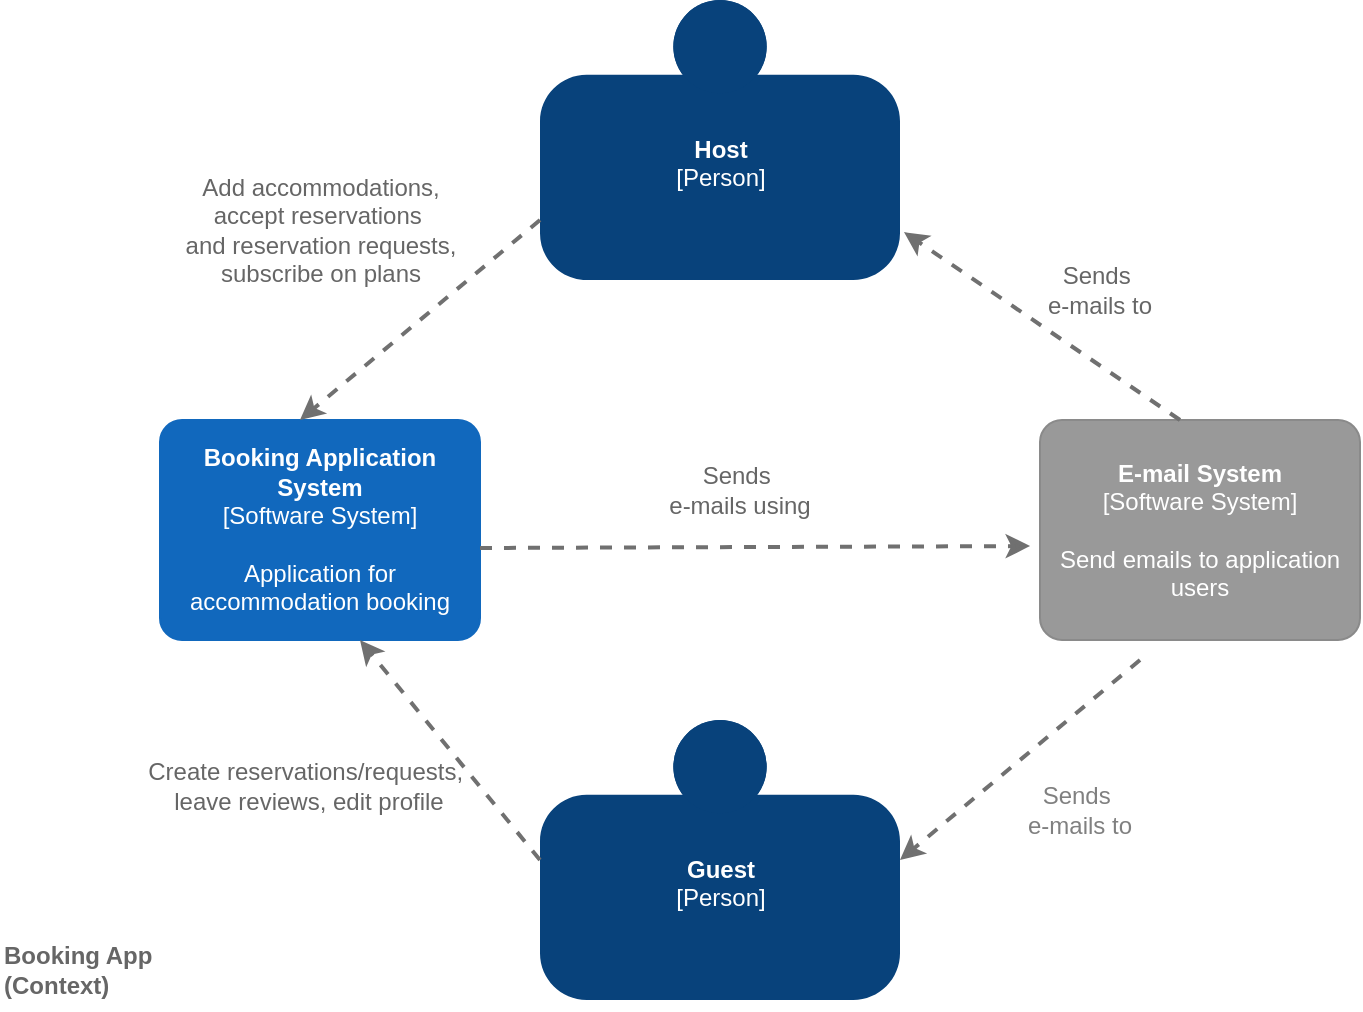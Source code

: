 <mxfile version="24.4.6" type="device" pages="3">
  <diagram id="zNMGI6wU0Mi8Qe2H5Q59" name="C4 Context">
    <mxGraphModel dx="1434" dy="1915" grid="1" gridSize="10" guides="1" tooltips="1" connect="1" arrows="1" fold="1" page="1" pageScale="1" pageWidth="827" pageHeight="1169" math="0" shadow="0">
      <root>
        <mxCell id="0" />
        <mxCell id="1" parent="0" />
        <mxCell id="GE-451ExGiaeum3p-hQv-1" value="&lt;b&gt;Booking App&lt;br&gt;(Context)&lt;/b&gt;" style="text;html=1;align=left;verticalAlign=middle;resizable=0;points=[];autosize=1;fontColor=#666666;" parent="1" vertex="1">
          <mxGeometry x="170" y="415" width="100" height="40" as="geometry" />
        </mxCell>
        <object placeholders="1" c4Name="Guest" c4Type="Person" c4Description="" label="&lt;b&gt;%c4Name%&lt;/b&gt;&lt;div&gt;[%c4Type%]&lt;/div&gt;&lt;br&gt;&lt;div&gt;%c4Description%&lt;/div&gt;" id="lnmgxQ-TkLNhtuKLghFE-3">
          <mxCell style="html=1;dashed=0;whitespace=wrap;fillColor=#08427b;strokeColor=none;fontColor=#ffffff;shape=mxgraph.c4.person;align=center;metaEdit=1;points=[[0.5,0,0],[1,0.5,0],[1,0.75,0],[0.75,1,0],[0.5,1,0],[0.25,1,0],[0,0.75,0],[0,0.5,0]];metaData={&quot;c4Type&quot;:{&quot;editable&quot;:false}};" parent="1" vertex="1">
            <mxGeometry x="440" y="310" width="180" height="140" as="geometry" />
          </mxCell>
        </object>
        <object placeholders="1" c4Name="E-mail System" c4Type="Software System" c4Description="Send emails to application users" label="&lt;b&gt;%c4Name%&lt;/b&gt;&lt;div&gt;[%c4Type%]&lt;/div&gt;&lt;br&gt;&lt;div&gt;%c4Description%&lt;/div&gt;" id="lnmgxQ-TkLNhtuKLghFE-11">
          <mxCell style="rounded=1;whiteSpace=wrap;html=1;labelBackgroundColor=none;fillColor=#999999;fontColor=#ffffff;align=center;arcSize=10;strokeColor=#8A8A8A;metaEdit=1;metaData={&quot;c4Type&quot;:{&quot;editable&quot;:false}};points=[[0.25,0,0],[0.5,0,0],[0.75,0,0],[1,0.25,0],[1,0.5,0],[1,0.75,0],[0.75,1,0],[0.5,1,0],[0.25,1,0],[0,0.75,0],[0,0.5,0],[0,0.25,0]];" parent="1" vertex="1">
            <mxGeometry x="690" y="160" width="160" height="110.0" as="geometry" />
          </mxCell>
        </object>
        <object placeholders="1" c4Name="Booking Application System" c4Type="Software System" c4Description="Application for accommodation booking" label="&lt;b&gt;%c4Name%&lt;/b&gt;&lt;div&gt;[%c4Type%]&lt;/div&gt;&lt;br&gt;&lt;div&gt;%c4Description%&lt;/div&gt;" link="data:page/id,7UhaJ9ljh7ebol46HkWr" id="lnmgxQ-TkLNhtuKLghFE-13">
          <mxCell style="rounded=1;whiteSpace=wrap;html=1;labelBackgroundColor=none;fillColor=#1168BD;fontColor=#ffffff;align=center;arcSize=10;strokeColor=#1168BD;metaEdit=1;metaData={&quot;c4Type&quot;:{&quot;editable&quot;:false}};points=[[0.25,0,0],[0.5,0,0],[0.75,0,0],[1,0.25,0],[1,0.5,0],[1,0.75,0],[0.75,1,0],[0.5,1,0],[0.25,1,0],[0,0.75,0],[0,0.5,0],[0,0.25,0]];" parent="1" vertex="1">
            <mxGeometry x="250" y="160" width="160" height="110.0" as="geometry" />
          </mxCell>
        </object>
        <object placeholders="1" c4Name="Host" c4Type="Person" c4Description="" label="&lt;b&gt;%c4Name%&lt;/b&gt;&lt;div&gt;[%c4Type%]&lt;/div&gt;&lt;br&gt;&lt;div&gt;%c4Description%&lt;/div&gt;" id="fhB4I1D2XcpkS4gFnUFl-1">
          <mxCell style="html=1;dashed=0;whitespace=wrap;fillColor=#08427b;strokeColor=none;fontColor=#ffffff;shape=mxgraph.c4.person;align=center;metaEdit=1;points=[[0.5,0,0],[1,0.5,0],[1,0.75,0],[0.75,1,0],[0.5,1,0],[0.25,1,0],[0,0.75,0],[0,0.5,0]];metaData={&quot;c4Type&quot;:{&quot;editable&quot;:false}};" vertex="1" parent="1">
            <mxGeometry x="440" y="-50" width="180" height="140" as="geometry" />
          </mxCell>
        </object>
        <mxCell id="Mxb4S3ZBZVaUyWrIdvDq-1" style="edgeStyle=none;rounded=0;orthogonalLoop=1;jettySize=auto;html=1;dashed=1;strokeColor=#707070;strokeWidth=2;fontColor=#707070;entryX=-0.031;entryY=0.573;entryDx=0;entryDy=0;entryPerimeter=0;" edge="1" parent="1" target="lnmgxQ-TkLNhtuKLghFE-11">
          <mxGeometry relative="1" as="geometry">
            <mxPoint x="410" y="224" as="sourcePoint" />
            <mxPoint x="510" y="140" as="targetPoint" />
          </mxGeometry>
        </mxCell>
        <mxCell id="Mxb4S3ZBZVaUyWrIdvDq-2" style="edgeStyle=none;rounded=0;orthogonalLoop=1;jettySize=auto;html=1;dashed=1;strokeColor=#707070;strokeWidth=2;fontColor=#707070;entryX=1.011;entryY=0.829;entryDx=0;entryDy=0;entryPerimeter=0;" edge="1" parent="1" target="fhB4I1D2XcpkS4gFnUFl-1">
          <mxGeometry relative="1" as="geometry">
            <mxPoint x="760" y="160" as="sourcePoint" />
            <mxPoint x="1035" y="159" as="targetPoint" />
          </mxGeometry>
        </mxCell>
        <mxCell id="Mxb4S3ZBZVaUyWrIdvDq-3" style="edgeStyle=none;rounded=0;orthogonalLoop=1;jettySize=auto;html=1;dashed=1;strokeColor=#707070;strokeWidth=2;fontColor=#707070;entryX=1.011;entryY=0.829;entryDx=0;entryDy=0;entryPerimeter=0;" edge="1" parent="1">
          <mxGeometry relative="1" as="geometry">
            <mxPoint x="740" y="280" as="sourcePoint" />
            <mxPoint x="620" y="380" as="targetPoint" />
          </mxGeometry>
        </mxCell>
        <mxCell id="Mxb4S3ZBZVaUyWrIdvDq-4" value="&lt;font color=&quot;#666666&quot;&gt;Sends&amp;nbsp;&lt;/font&gt;&lt;div&gt;&lt;font color=&quot;#666666&quot;&gt;e-mails using&lt;/font&gt;&lt;/div&gt;" style="text;html=1;align=center;verticalAlign=middle;whiteSpace=wrap;rounded=0;" vertex="1" parent="1">
          <mxGeometry x="490" y="180" width="100" height="30" as="geometry" />
        </mxCell>
        <mxCell id="Mxb4S3ZBZVaUyWrIdvDq-5" value="&lt;font color=&quot;#666666&quot;&gt;Sends&amp;nbsp;&lt;/font&gt;&lt;div&gt;&lt;font color=&quot;#666666&quot;&gt;e-mails to&lt;/font&gt;&lt;/div&gt;" style="text;html=1;align=center;verticalAlign=middle;whiteSpace=wrap;rounded=0;" vertex="1" parent="1">
          <mxGeometry x="670" y="80" width="100" height="30" as="geometry" />
        </mxCell>
        <mxCell id="Mxb4S3ZBZVaUyWrIdvDq-6" value="&lt;font color=&quot;#808080&quot;&gt;Sends&amp;nbsp;&lt;/font&gt;&lt;div&gt;&lt;font color=&quot;#808080&quot;&gt;e-mails to&lt;/font&gt;&lt;/div&gt;" style="text;html=1;align=center;verticalAlign=middle;whiteSpace=wrap;rounded=0;" vertex="1" parent="1">
          <mxGeometry x="660" y="340" width="100" height="30" as="geometry" />
        </mxCell>
        <mxCell id="pGEEGER09xgJ-qfixzvB-2" style="edgeStyle=none;rounded=0;orthogonalLoop=1;jettySize=auto;html=1;dashed=1;strokeColor=#707070;strokeWidth=2;fontColor=#707070;entryX=1.011;entryY=0.829;entryDx=0;entryDy=0;entryPerimeter=0;" edge="1" parent="1">
          <mxGeometry relative="1" as="geometry">
            <mxPoint x="440" y="60" as="sourcePoint" />
            <mxPoint x="320" y="160" as="targetPoint" />
          </mxGeometry>
        </mxCell>
        <mxCell id="pGEEGER09xgJ-qfixzvB-3" value="&lt;font color=&quot;#666666&quot;&gt;Add accommodations,&lt;br&gt;accept reservations&amp;nbsp;&lt;/font&gt;&lt;div&gt;&lt;font color=&quot;#666666&quot;&gt;and reservation requests,&lt;/font&gt;&lt;/div&gt;&lt;div&gt;&lt;font color=&quot;#666666&quot;&gt;subscribe on plans&lt;/font&gt;&lt;/div&gt;" style="text;html=1;align=center;verticalAlign=middle;resizable=0;points=[];autosize=1;strokeColor=none;fillColor=none;" vertex="1" parent="1">
          <mxGeometry x="250" y="30" width="160" height="70" as="geometry" />
        </mxCell>
        <mxCell id="pGEEGER09xgJ-qfixzvB-4" style="edgeStyle=none;rounded=0;orthogonalLoop=1;jettySize=auto;html=1;dashed=1;strokeColor=#707070;strokeWidth=2;fontColor=#707070;entryX=1.011;entryY=0.829;entryDx=0;entryDy=0;entryPerimeter=0;" edge="1" parent="1">
          <mxGeometry relative="1" as="geometry">
            <mxPoint x="440" y="380" as="sourcePoint" />
            <mxPoint x="350" y="270" as="targetPoint" />
          </mxGeometry>
        </mxCell>
        <mxCell id="pGEEGER09xgJ-qfixzvB-5" value="&lt;font color=&quot;#666666&quot;&gt;Create reservations/requests,&amp;nbsp;&lt;/font&gt;&lt;div&gt;&lt;font color=&quot;#666666&quot;&gt;leave reviews, edit profile&lt;/font&gt;&lt;/div&gt;" style="text;html=1;align=center;verticalAlign=middle;resizable=0;points=[];autosize=1;strokeColor=none;fillColor=none;" vertex="1" parent="1">
          <mxGeometry x="234" y="323" width="180" height="40" as="geometry" />
        </mxCell>
      </root>
    </mxGraphModel>
  </diagram>
  <diagram id="7UhaJ9ljh7ebol46HkWr" name="C4 Container">
    <mxGraphModel dx="1400" dy="835" grid="1" gridSize="10" guides="1" tooltips="1" connect="1" arrows="1" fold="1" page="1" pageScale="1" pageWidth="827" pageHeight="1169" math="0" shadow="0">
      <root>
        <mxCell id="6M9tTkYtrs8H_QPtwX7E-0" />
        <mxCell id="6M9tTkYtrs8H_QPtwX7E-1" parent="6M9tTkYtrs8H_QPtwX7E-0" />
        <object placeholders="1" c4Name="Booking App" c4Type="ExecutionEnvironment" c4Application="Container" label="&lt;div style=&quot;text-align: left&quot;&gt;%c4Name%&lt;/div&gt;&lt;div style=&quot;text-align: left&quot;&gt;[%c4Application%]&lt;/div&gt;" id="lYJF4gXNzrw0ycB4rWT1-4">
          <mxCell style="rounded=1;whiteSpace=wrap;html=1;labelBackgroundColor=none;fillColor=#ffffff;fontColor=#000000;align=left;arcSize=5;strokeColor=#000000;verticalAlign=bottom;metaEdit=1;metaData={&quot;c4Type&quot;:{&quot;editable&quot;:false}};points=[[0.25,0,0],[0.5,0,0],[0.75,0,0],[1,0.25,0],[1,0.5,0],[1,0.75,0],[0.75,1,0],[0.5,1,0],[0.25,1,0],[0,0.75,0],[0,0.5,0],[0,0.25,0]];" parent="6M9tTkYtrs8H_QPtwX7E-1" vertex="1">
            <mxGeometry x="260" y="210" width="910" height="560" as="geometry" />
          </mxCell>
        </object>
        <object placeholders="1" c4Type="Relationship" c4Technology="HTTP/JSON" c4Description="Forward requests" label="&lt;div style=&quot;text-align: left&quot;&gt;&lt;div style=&quot;text-align: center&quot;&gt;&lt;b&gt;%c4Description%&lt;/b&gt;&lt;/div&gt;&lt;div style=&quot;text-align: center&quot;&gt;[%c4Technology%]&lt;/div&gt;&lt;/div&gt;" id="AtdmSoMEF_yhiQ30HpCC-3">
          <mxCell style="edgeStyle=none;rounded=0;html=1;jettySize=auto;orthogonalLoop=1;strokeColor=#707070;strokeWidth=2;fontColor=#707070;jumpStyle=none;dashed=1;metaEdit=1;metaData={&quot;c4Type&quot;:{&quot;editable&quot;:false}};entryX=0;entryY=0.5;entryDx=0;entryDy=0;entryPerimeter=0;exitX=1.02;exitY=0.412;exitDx=0;exitDy=0;exitPerimeter=0;" parent="6M9tTkYtrs8H_QPtwX7E-1" source="lYJF4gXNzrw0ycB4rWT1-5" target="WKWxzm12J3_1cOT3c8_J-0" edge="1">
            <mxGeometry x="-0.049" width="160" relative="1" as="geometry">
              <mxPoint x="499.5" y="543.693" as="sourcePoint" />
              <mxPoint x="685.5" y="640" as="targetPoint" />
              <mxPoint as="offset" />
            </mxGeometry>
          </mxCell>
        </object>
        <object placeholders="1" c4Type="Database" c4Technology="Relational Database (Microsoft SQL)" c4Description="" label="%c4Type%&lt;div style=&quot;font-size: 12px;&quot;&gt;[Container:&amp;nbsp;%c4Technology%]&lt;/div&gt;&lt;br style=&quot;font-size: 12px;&quot;&gt;&lt;div style=&quot;font-size: 12px;&quot;&gt;%c4Description%&lt;/div&gt;" id="AtdmSoMEF_yhiQ30HpCC-4">
          <mxCell style="shape=cylinder;whiteSpace=wrap;html=1;boundedLbl=1;rounded=1;labelBackgroundColor=none;fillColor=#438DD5;fontSize=12;fontColor=#ffffff;align=center;strokeColor=#8A8A8A;metaEdit=1;points=[[0.5,0,0],[1,0.25,0],[1,0.5,0],[1,0.75,0],[0.5,1,0],[0,0.75,0],[0,0.5,0],[0,0.25,0]];metaData={&quot;c4Type&quot;:{&quot;editable&quot;:false}};arcSize=10;" parent="6M9tTkYtrs8H_QPtwX7E-1" vertex="1">
            <mxGeometry x="990" y="365" width="160" height="140" as="geometry" />
          </mxCell>
        </object>
        <object placeholders="1" c4Type="Relationship" c4Technology="JSON" c4Description="Makes requests to" label="&lt;div style=&quot;text-align: left&quot;&gt;&lt;div style=&quot;text-align: center&quot;&gt;&lt;b&gt;%c4Description%&lt;/b&gt;&lt;/div&gt;&lt;div style=&quot;text-align: center&quot;&gt;[%c4Technology%]&lt;/div&gt;&lt;/div&gt;" id="lYJF4gXNzrw0ycB4rWT1-1">
          <mxCell style="edgeStyle=none;rounded=0;html=1;jettySize=auto;orthogonalLoop=1;strokeColor=#707070;strokeWidth=2;fontColor=#707070;jumpStyle=none;dashed=1;metaEdit=1;metaData={&quot;c4Type&quot;:{&quot;editable&quot;:false}};exitX=0.5;exitY=1;exitDx=0;exitDy=0;exitPerimeter=0;" parent="6M9tTkYtrs8H_QPtwX7E-1" source="e0q5KxkKvDn9tflgkTuc-1" target="lYJF4gXNzrw0ycB4rWT1-5" edge="1">
            <mxGeometry width="160" relative="1" as="geometry">
              <mxPoint x="419.5" y="400" as="sourcePoint" />
              <mxPoint x="419.5" y="480" as="targetPoint" />
            </mxGeometry>
          </mxCell>
        </object>
        <object placeholders="1" c4Type="Relationship" c4Technology="HTTP Calls" c4Description="Sends requests" label="&lt;div style=&quot;text-align: left&quot;&gt;&lt;div style=&quot;text-align: center&quot;&gt;&lt;b&gt;%c4Description%&lt;/b&gt;&lt;/div&gt;&lt;div style=&quot;text-align: center&quot;&gt;[%c4Technology%]&lt;/div&gt;&lt;/div&gt;" id="lYJF4gXNzrw0ycB4rWT1-3">
          <mxCell style="edgeStyle=none;rounded=0;html=1;jettySize=auto;orthogonalLoop=1;strokeColor=#707070;strokeWidth=2;fontColor=#707070;jumpStyle=none;dashed=1;metaEdit=1;metaData={&quot;c4Type&quot;:{&quot;editable&quot;:false}};exitX=0.5;exitY=1;exitDx=0;exitDy=0;exitPerimeter=0;entryX=0.854;entryY=0.006;entryDx=0;entryDy=0;entryPerimeter=0;" parent="6M9tTkYtrs8H_QPtwX7E-1" source="e0q5KxkKvDn9tflgkTuc-0" target="e0q5KxkKvDn9tflgkTuc-1" edge="1">
            <mxGeometry x="-0.732" y="20" width="160" relative="1" as="geometry">
              <mxPoint x="700" y="315.163" as="sourcePoint" />
              <mxPoint x="809.5" y="239.997" as="targetPoint" />
              <mxPoint as="offset" />
            </mxGeometry>
          </mxCell>
        </object>
        <object placeholders="1" c4Name="API Gateway" c4Type="Container" c4Technology="C#" c4Description="Route Requests to services" label="&lt;b&gt;%c4Name%&lt;/b&gt;&lt;div&gt;[%c4Type%: %c4Technology%]&lt;/div&gt;&lt;br&gt;&lt;div&gt;%c4Description%&lt;/div&gt;" id="lYJF4gXNzrw0ycB4rWT1-5">
          <mxCell style="rounded=1;whiteSpace=wrap;html=1;labelBackgroundColor=none;fillColor=#438DD5;fontColor=#ffffff;align=center;arcSize=10;strokeColor=#3C7FC0;metaEdit=1;metaData={&quot;c4Type&quot;:{&quot;editable&quot;:false}};points=[[0.25,0,0],[0.5,0,0],[0.75,0,0],[1,0.25,0],[1,0.5,0],[1,0.75,0],[0.75,1,0],[0.5,1,0],[0.25,1,0],[0,0.75,0],[0,0.5,0],[0,0.25,0]];" parent="6M9tTkYtrs8H_QPtwX7E-1" vertex="1">
            <mxGeometry x="339.5" y="490" width="180.5" height="130" as="geometry" />
          </mxCell>
        </object>
        <object placeholders="1" c4Name="Host" c4Type="Person" c4Description="" label="&lt;b&gt;%c4Name%&lt;/b&gt;&lt;div&gt;[%c4Type%]&lt;/div&gt;&lt;br&gt;&lt;div&gt;%c4Description%&lt;/div&gt;" id="IOWM5064wTjGCg7zH85r-0">
          <mxCell style="html=1;dashed=0;whitespace=wrap;fillColor=#08427b;strokeColor=none;fontColor=#ffffff;shape=mxgraph.c4.person;align=center;metaEdit=1;points=[[0.5,0,0],[1,0.5,0],[1,0.75,0],[0.75,1,0],[0.5,1,0],[0.25,1,0],[0,0.75,0],[0,0.5,0]];metaData={&quot;c4Type&quot;:{&quot;editable&quot;:false}};" parent="6M9tTkYtrs8H_QPtwX7E-1" vertex="1">
            <mxGeometry x="300" y="90" width="125.5" height="90" as="geometry" />
          </mxCell>
        </object>
        <object placeholders="1" c4Name="Guest" c4Type="Person" c4Description="" label="&lt;b&gt;%c4Name%&lt;/b&gt;&lt;div&gt;[%c4Type%]&lt;/div&gt;&lt;br&gt;&lt;div&gt;%c4Description%&lt;/div&gt;" id="e0q5KxkKvDn9tflgkTuc-0">
          <mxCell style="html=1;dashed=0;whitespace=wrap;fillColor=#08427b;strokeColor=none;fontColor=#ffffff;shape=mxgraph.c4.person;align=center;metaEdit=1;points=[[0.5,0,0],[1,0.5,0],[1,0.75,0],[0.75,1,0],[0.5,1,0],[0.25,1,0],[0,0.75,0],[0,0.5,0]];metaData={&quot;c4Type&quot;:{&quot;editable&quot;:false}};" parent="6M9tTkYtrs8H_QPtwX7E-1" vertex="1">
            <mxGeometry x="500" y="90" width="120" height="90" as="geometry" />
          </mxCell>
        </object>
        <object placeholders="1" c4Name="Booking Frontend Application" c4Type="Container" c4Technology="Angular" c4Description="Single Page Application" label="&lt;font style=&quot;font-size: 16px&quot;&gt;&lt;b&gt;%c4Name%&lt;/b&gt;&lt;/font&gt;&lt;div&gt;[%c4Type%:&amp;nbsp;%c4Technology%]&lt;/div&gt;&lt;br&gt;&lt;div&gt;&lt;font style=&quot;font-size: 11px&quot;&gt;&lt;font color=&quot;#E6E6E6&quot;&gt;%c4Description%&lt;/font&gt;&lt;/div&gt;" id="e0q5KxkKvDn9tflgkTuc-1">
          <mxCell style="shape=mxgraph.c4.webBrowserContainer2;whiteSpace=wrap;html=1;boundedLbl=1;rounded=0;labelBackgroundColor=none;strokeColor=#118ACD;fillColor=#438DD5;strokeColor=#118ACD;strokeColor2=#0E7DAD;fontSize=12;fontColor=#ffffff;align=center;metaEdit=1;points=[[0.5,0,0],[1,0.25,0],[1,0.5,0],[1,0.75,0],[0.5,1,0],[0,0.75,0],[0,0.5,0],[0,0.25,0]];resizable=0;" parent="6M9tTkYtrs8H_QPtwX7E-1" vertex="1">
            <mxGeometry x="310" y="240" width="240" height="160" as="geometry" />
          </mxCell>
        </object>
        <object placeholders="1" c4Type="Relationship" c4Technology="HTTP Calls" c4Description="Send requests" label="&lt;div style=&quot;text-align: left&quot;&gt;&lt;div style=&quot;text-align: center&quot;&gt;&lt;b&gt;%c4Description%&lt;/b&gt;&lt;/div&gt;&lt;div style=&quot;text-align: center&quot;&gt;[%c4Technology%]&lt;/div&gt;&lt;/div&gt;" id="e0q5KxkKvDn9tflgkTuc-3">
          <mxCell style="edgeStyle=none;rounded=0;html=1;jettySize=auto;orthogonalLoop=1;strokeColor=#707070;strokeWidth=2;fontColor=#707070;jumpStyle=none;dashed=1;metaEdit=1;metaData={&quot;c4Type&quot;:{&quot;editable&quot;:false}};exitX=0.5;exitY=1;exitDx=0;exitDy=0;exitPerimeter=0;entryX=0.35;entryY=0.019;entryDx=0;entryDy=0;entryPerimeter=0;" parent="6M9tTkYtrs8H_QPtwX7E-1" source="IOWM5064wTjGCg7zH85r-0" target="e0q5KxkKvDn9tflgkTuc-1" edge="1">
            <mxGeometry x="-0.397" y="-25" width="160" relative="1" as="geometry">
              <mxPoint x="420" y="220" as="sourcePoint" />
              <mxPoint x="390" y="230" as="targetPoint" />
              <mxPoint as="offset" />
            </mxGeometry>
          </mxCell>
        </object>
        <object placeholders="1" c4Name="E-mail System" c4Type="Software System" c4Description="Send emails to application users" label="&lt;b&gt;%c4Name%&lt;/b&gt;&lt;div&gt;[%c4Type%]&lt;/div&gt;&lt;br&gt;&lt;div&gt;%c4Description%&lt;/div&gt;" id="_ku4JVlrar9wIVTx0_VT-0">
          <mxCell style="rounded=1;whiteSpace=wrap;html=1;labelBackgroundColor=none;fillColor=#438DD5;fontColor=#ffffff;align=center;arcSize=10;strokeColor=#8A8A8A;metaEdit=1;metaData={&quot;c4Type&quot;:{&quot;editable&quot;:false}};points=[[0.25,0,0],[0.5,0,0],[0.75,0,0],[1,0.25,0],[1,0.5,0],[1,0.75,0],[0.75,1,0],[0.5,1,0],[0.25,1,0],[0,0.75,0],[0,0.5,0],[0,0.25,0]];" parent="6M9tTkYtrs8H_QPtwX7E-1" vertex="1">
            <mxGeometry x="20" y="290" width="160" height="140" as="geometry" />
          </mxCell>
        </object>
        <mxCell id="_ku4JVlrar9wIVTx0_VT-1" style="edgeStyle=none;rounded=0;orthogonalLoop=1;jettySize=auto;html=1;dashed=1;strokeColor=#666666;strokeWidth=2;fillColor=#f5f5f5;entryX=0;entryY=0.75;entryDx=0;entryDy=0;entryPerimeter=0;" parent="6M9tTkYtrs8H_QPtwX7E-1" target="IOWM5064wTjGCg7zH85r-0" edge="1">
          <mxGeometry relative="1" as="geometry">
            <mxPoint x="120" y="290" as="sourcePoint" />
            <mxPoint x="10" y="220" as="targetPoint" />
          </mxGeometry>
        </mxCell>
        <mxCell id="_ku4JVlrar9wIVTx0_VT-2" value="Send e-mail to" style="edgeLabel;html=1;align=center;verticalAlign=middle;resizable=0;points=[];fontColor=#4D4D4D;" parent="_ku4JVlrar9wIVTx0_VT-1" vertex="1" connectable="0">
          <mxGeometry x="0.024" y="-1" relative="1" as="geometry">
            <mxPoint as="offset" />
          </mxGeometry>
        </mxCell>
        <mxCell id="_ku4JVlrar9wIVTx0_VT-3" style="edgeStyle=none;rounded=0;orthogonalLoop=1;jettySize=auto;html=1;dashed=1;strokeColor=#666666;strokeWidth=2;fillColor=#f5f5f5;entryX=0.025;entryY=0.867;entryDx=0;entryDy=0;entryPerimeter=0;" parent="6M9tTkYtrs8H_QPtwX7E-1" target="e0q5KxkKvDn9tflgkTuc-0" edge="1">
          <mxGeometry relative="1" as="geometry">
            <mxPoint x="180" y="332" as="sourcePoint" />
            <mxPoint x="360" y="200" as="targetPoint" />
          </mxGeometry>
        </mxCell>
        <mxCell id="_ku4JVlrar9wIVTx0_VT-4" value="Send e-mail to" style="edgeLabel;html=1;align=center;verticalAlign=middle;resizable=0;points=[];fontColor=#4D4D4D;" parent="_ku4JVlrar9wIVTx0_VT-3" vertex="1" connectable="0">
          <mxGeometry x="0.024" y="-1" relative="1" as="geometry">
            <mxPoint x="-85" y="31" as="offset" />
          </mxGeometry>
        </mxCell>
        <object placeholders="1" c4Name="Modular Part of Application" c4Type="Container" c4Technology="C#" c4Description="User Access and Commerce Module" label="&lt;b&gt;%c4Name%&lt;/b&gt;&lt;div&gt;[%c4Type%: %c4Technology%]&lt;/div&gt;&lt;br&gt;&lt;div&gt;%c4Description%&lt;/div&gt;" id="WKWxzm12J3_1cOT3c8_J-0">
          <mxCell style="rounded=1;whiteSpace=wrap;html=1;labelBackgroundColor=none;fillColor=#438DD5;fontColor=#ffffff;align=center;arcSize=10;strokeColor=#3C7FC0;metaEdit=1;metaData={&quot;c4Type&quot;:{&quot;editable&quot;:false}};points=[[0.25,0,0],[0.5,0,0],[0.75,0,0],[1,0.25,0],[1,0.5,0],[1,0.75,0],[0.75,1,0],[0.5,1,0],[0.25,1,0],[0,0.75,0],[0,0.5,0],[0,0.25,0]];" vertex="1" parent="6M9tTkYtrs8H_QPtwX7E-1">
            <mxGeometry x="660" y="370" width="180.5" height="130" as="geometry" />
          </mxCell>
        </object>
        <object placeholders="1" c4Type="Relationship" c4Technology="SQL/TCP" c4Description="Read/Write" label="&lt;div style=&quot;text-align: left&quot;&gt;&lt;div style=&quot;text-align: center&quot;&gt;&lt;b&gt;%c4Description%&lt;/b&gt;&lt;/div&gt;&lt;div style=&quot;text-align: center&quot;&gt;[%c4Technology%]&lt;/div&gt;&lt;/div&gt;" id="WKWxzm12J3_1cOT3c8_J-1">
          <mxCell style="edgeStyle=none;rounded=0;html=1;jettySize=auto;orthogonalLoop=1;strokeColor=#707070;strokeWidth=2;fontColor=#707070;jumpStyle=none;dashed=1;metaEdit=1;metaData={&quot;c4Type&quot;:{&quot;editable&quot;:false}};entryX=0.01;entryY=0.567;entryDx=0;entryDy=0;entryPerimeter=0;" edge="1" parent="6M9tTkYtrs8H_QPtwX7E-1" target="AtdmSoMEF_yhiQ30HpCC-4">
            <mxGeometry x="-0.049" width="160" relative="1" as="geometry">
              <mxPoint x="840.5" y="443" as="sourcePoint" />
              <mxPoint x="980.5" y="370" as="targetPoint" />
              <mxPoint as="offset" />
            </mxGeometry>
          </mxCell>
        </object>
        <object placeholders="1" c4Name="Accommodation Microservice" c4Type="Container" c4Technology="C#" c4Description="User Access and Commerce Module" label="&lt;b&gt;%c4Name%&lt;/b&gt;&lt;div&gt;[%c4Type%: %c4Technology%]&lt;/div&gt;&lt;br&gt;&lt;div&gt;%c4Description%&lt;/div&gt;" id="WKWxzm12J3_1cOT3c8_J-2">
          <mxCell style="rounded=1;whiteSpace=wrap;html=1;labelBackgroundColor=none;fillColor=#438DD5;fontColor=#ffffff;align=center;arcSize=10;strokeColor=#3C7FC0;metaEdit=1;metaData={&quot;c4Type&quot;:{&quot;editable&quot;:false}};points=[[0.25,0,0],[0.5,0,0],[0.75,0,0],[1,0.25,0],[1,0.5,0],[1,0.75,0],[0.75,1,0],[0.5,1,0],[0.25,1,0],[0,0.75,0],[0,0.5,0],[0,0.25,0]];" vertex="1" parent="6M9tTkYtrs8H_QPtwX7E-1">
            <mxGeometry x="660" y="570" width="180.5" height="130" as="geometry" />
          </mxCell>
        </object>
        <object placeholders="1" c4Type="Relationship" c4Technology="HTTP/JSON" c4Description="Forward requests" label="&lt;div style=&quot;text-align: left&quot;&gt;&lt;div style=&quot;text-align: center&quot;&gt;&lt;b&gt;%c4Description%&lt;/b&gt;&lt;/div&gt;&lt;div style=&quot;text-align: center&quot;&gt;[%c4Technology%]&lt;/div&gt;&lt;/div&gt;" id="WKWxzm12J3_1cOT3c8_J-3">
          <mxCell style="edgeStyle=none;rounded=0;html=1;jettySize=auto;orthogonalLoop=1;strokeColor=#707070;strokeWidth=2;fontColor=#707070;jumpStyle=none;dashed=1;metaEdit=1;metaData={&quot;c4Type&quot;:{&quot;editable&quot;:false}};entryX=0;entryY=0.5;entryDx=0;entryDy=0;entryPerimeter=0;exitX=1.02;exitY=0.412;exitDx=0;exitDy=0;exitPerimeter=0;" edge="1" parent="6M9tTkYtrs8H_QPtwX7E-1" target="WKWxzm12J3_1cOT3c8_J-2">
            <mxGeometry x="-0.049" width="160" relative="1" as="geometry">
              <mxPoint x="520" y="585" as="sourcePoint" />
              <mxPoint x="656" y="476" as="targetPoint" />
              <mxPoint as="offset" />
            </mxGeometry>
          </mxCell>
        </object>
        <object placeholders="1" c4Type="Database" c4Technology="Relational Database (Microsoft SQL)" c4Description="" label="%c4Type%&lt;div style=&quot;font-size: 12px;&quot;&gt;[Container:&amp;nbsp;%c4Technology%]&lt;/div&gt;&lt;br style=&quot;font-size: 12px;&quot;&gt;&lt;div style=&quot;font-size: 12px;&quot;&gt;%c4Description%&lt;/div&gt;" id="WKWxzm12J3_1cOT3c8_J-4">
          <mxCell style="shape=cylinder;whiteSpace=wrap;html=1;boundedLbl=1;rounded=1;labelBackgroundColor=none;fillColor=#438DD5;fontSize=12;fontColor=#ffffff;align=center;strokeColor=#8A8A8A;metaEdit=1;points=[[0.5,0,0],[1,0.25,0],[1,0.5,0],[1,0.75,0],[0.5,1,0],[0,0.75,0],[0,0.5,0],[0,0.25,0]];metaData={&quot;c4Type&quot;:{&quot;editable&quot;:false}};arcSize=10;" vertex="1" parent="6M9tTkYtrs8H_QPtwX7E-1">
            <mxGeometry x="1000" y="570" width="160" height="140" as="geometry" />
          </mxCell>
        </object>
        <object placeholders="1" c4Type="Relationship" c4Technology="SQL/TCP" c4Description="Read/Write" label="&lt;div style=&quot;text-align: left&quot;&gt;&lt;div style=&quot;text-align: center&quot;&gt;&lt;b&gt;%c4Description%&lt;/b&gt;&lt;/div&gt;&lt;div style=&quot;text-align: center&quot;&gt;[%c4Technology%]&lt;/div&gt;&lt;/div&gt;" id="QBM0wJ8MV2PACDbXvr23-0">
          <mxCell style="edgeStyle=none;rounded=0;html=1;jettySize=auto;orthogonalLoop=1;strokeColor=#707070;strokeWidth=2;fontColor=#707070;jumpStyle=none;dashed=1;metaEdit=1;metaData={&quot;c4Type&quot;:{&quot;editable&quot;:false}};entryX=0.01;entryY=0.567;entryDx=0;entryDy=0;entryPerimeter=0;" edge="1" parent="6M9tTkYtrs8H_QPtwX7E-1">
            <mxGeometry x="-0.049" width="160" relative="1" as="geometry">
              <mxPoint x="840.5" y="639.5" as="sourcePoint" />
              <mxPoint x="992" y="640.5" as="targetPoint" />
              <mxPoint as="offset" />
            </mxGeometry>
          </mxCell>
        </object>
        <mxCell id="kVTwU3WM6ycr2dji7SD7-1" style="edgeStyle=none;rounded=0;orthogonalLoop=1;jettySize=auto;html=1;dashed=1;strokeColor=#666666;strokeWidth=2;fillColor=#f5f5f5;entryX=1.005;entryY=0.886;entryDx=0;entryDy=0;entryPerimeter=0;" edge="1" parent="6M9tTkYtrs8H_QPtwX7E-1">
          <mxGeometry relative="1" as="geometry">
            <mxPoint x="653.2" y="414" as="sourcePoint" />
            <mxPoint x="174.0" y="414.04" as="targetPoint" />
          </mxGeometry>
        </mxCell>
        <mxCell id="kVTwU3WM6ycr2dji7SD7-2" value="Send e-mail using" style="edgeLabel;html=1;align=center;verticalAlign=middle;resizable=0;points=[];fontColor=#4D4D4D;" vertex="1" connectable="0" parent="kVTwU3WM6ycr2dji7SD7-1">
          <mxGeometry x="0.024" y="-1" relative="1" as="geometry">
            <mxPoint x="142" y="17" as="offset" />
          </mxGeometry>
        </mxCell>
      </root>
    </mxGraphModel>
  </diagram>
  <diagram id="2XVK7RYDKxdhMDquu4st" name="C4 Component">
    <mxGraphModel dx="6077" dy="3130" grid="1" gridSize="10" guides="1" tooltips="1" connect="1" arrows="1" fold="1" page="1" pageScale="1" pageWidth="827" pageHeight="1169" math="0" shadow="0">
      <root>
        <mxCell id="AVTp8zRlv71y_wTY7c-L-0" />
        <mxCell id="AVTp8zRlv71y_wTY7c-L-1" parent="AVTp8zRlv71y_wTY7c-L-0" />
        <mxCell id="IEjwCsh9lEoXxDed7U20-33" value="" style="rounded=0;whiteSpace=wrap;html=1;" vertex="1" parent="AVTp8zRlv71y_wTY7c-L-1">
          <mxGeometry x="-590" y="2460" width="3610" height="2200" as="geometry" />
        </mxCell>
        <mxCell id="IEjwCsh9lEoXxDed7U20-26" value="" style="rounded=0;whiteSpace=wrap;html=1;" vertex="1" parent="AVTp8zRlv71y_wTY7c-L-1">
          <mxGeometry x="1040" y="3542" width="540" height="330" as="geometry" />
        </mxCell>
        <mxCell id="IEjwCsh9lEoXxDed7U20-12" value="" style="rounded=0;whiteSpace=wrap;html=1;" vertex="1" parent="AVTp8zRlv71y_wTY7c-L-1">
          <mxGeometry x="1050" y="3920" width="440" height="540" as="geometry" />
        </mxCell>
        <object placeholders="1" c4Name="Booking App" c4Type="ExecutionEnvironment" c4Application="Component" label="&lt;div style=&quot;text-align: left&quot;&gt;%c4Name%&lt;/div&gt;&lt;div style=&quot;text-align: left&quot;&gt;[%c4Application%]&lt;/div&gt;" id="bzju9h6JSTEPSSB-7Gmw-0">
          <mxCell style="rounded=1;whiteSpace=wrap;html=1;labelBackgroundColor=none;fillColor=#ffffff;fontColor=#000000;align=left;arcSize=5;strokeColor=#000000;verticalAlign=bottom;metaEdit=1;metaData={&quot;c4Type&quot;:{&quot;editable&quot;:false}};points=[[0.25,0,0],[0.5,0,0],[0.75,0,0],[1,0.25,0],[1,0.5,0],[1,0.75,0],[0.75,1,0],[0.5,1,0],[0.25,1,0],[0,0.75,0],[0,0.5,0],[0,0.25,0]];" parent="AVTp8zRlv71y_wTY7c-L-1" vertex="1">
            <mxGeometry x="500" y="990" width="2030" height="1190" as="geometry" />
          </mxCell>
        </object>
        <mxCell id="IEjwCsh9lEoXxDed7U20-0" value="" style="rounded=0;whiteSpace=wrap;html=1;" vertex="1" parent="AVTp8zRlv71y_wTY7c-L-1">
          <mxGeometry x="1510" y="1420" width="790" height="420" as="geometry" />
        </mxCell>
        <mxCell id="ZbA_t1MInaPAOqB9D-Wk-47" value="" style="rounded=0;whiteSpace=wrap;html=1;" parent="AVTp8zRlv71y_wTY7c-L-1" vertex="1">
          <mxGeometry x="1590" y="2780" width="840" height="610" as="geometry" />
        </mxCell>
        <mxCell id="ZbA_t1MInaPAOqB9D-Wk-46" value="" style="rounded=0;whiteSpace=wrap;html=1;" parent="AVTp8zRlv71y_wTY7c-L-1" vertex="1">
          <mxGeometry x="-65" y="3462" width="850" height="630" as="geometry" />
        </mxCell>
        <mxCell id="ZbA_t1MInaPAOqB9D-Wk-45" value="" style="rounded=0;whiteSpace=wrap;html=1;" parent="AVTp8zRlv71y_wTY7c-L-1" vertex="1">
          <mxGeometry x="-40" y="2750" width="800" height="590" as="geometry" />
        </mxCell>
        <object placeholders="1" c4Name="Guest" c4Type="Person" c4Description="" label="&lt;b&gt;%c4Name%&lt;/b&gt;&lt;div&gt;[%c4Type%]&lt;/div&gt;&lt;br&gt;&lt;div&gt;%c4Description%&lt;/div&gt;" id="ZzgJ5aXha4xV9SKKYbhO-0">
          <mxCell style="html=1;dashed=0;whitespace=wrap;fillColor=#08427b;strokeColor=none;fontColor=#ffffff;shape=mxgraph.c4.person;align=center;metaEdit=1;points=[[0.5,0,0],[1,0.5,0],[1,0.75,0],[0.75,1,0],[0.5,1,0],[0.25,1,0],[0,0.75,0],[0,0.5,0]];metaData={&quot;c4Type&quot;:{&quot;editable&quot;:false}};" parent="AVTp8zRlv71y_wTY7c-L-1" vertex="1">
            <mxGeometry x="1263" y="837.03" width="120" height="90" as="geometry" />
          </mxCell>
        </object>
        <object placeholders="1" c4Name="Host" c4Type="Person" c4Description="" label="&lt;b&gt;%c4Name%&lt;/b&gt;&lt;div&gt;[%c4Type%]&lt;/div&gt;&lt;br&gt;&lt;div&gt;%c4Description%&lt;/div&gt;" id="KJNy9c2p0SAkGlabzsdW-0">
          <mxCell style="html=1;dashed=0;whitespace=wrap;fillColor=#08427b;strokeColor=none;fontColor=#ffffff;shape=mxgraph.c4.person;align=center;metaEdit=1;points=[[0.5,0,0],[1,0.5,0],[1,0.75,0],[0.75,1,0],[0.5,1,0],[0.25,1,0],[0,0.75,0],[0,0.5,0]];metaData={&quot;c4Type&quot;:{&quot;editable&quot;:false}};" parent="AVTp8zRlv71y_wTY7c-L-1" vertex="1">
            <mxGeometry x="1528" y="837.03" width="125.5" height="90" as="geometry" />
          </mxCell>
        </object>
        <mxCell id="nH-IrhUNBvhF6i0uHldQ-21" value="" style="rounded=0;whiteSpace=wrap;html=1;" parent="AVTp8zRlv71y_wTY7c-L-1" vertex="1">
          <mxGeometry x="590" y="1420" width="790" height="420" as="geometry" />
        </mxCell>
        <object placeholders="1" c4Type="Database" c4Technology="Relational Database (Microsoft SQL)" c4Description="" label="%c4Type%&lt;div style=&quot;font-size: 12px;&quot;&gt;[Container:&amp;nbsp;%c4Technology%]&lt;/div&gt;&lt;br style=&quot;font-size: 12px;&quot;&gt;&lt;div style=&quot;font-size: 12px;&quot;&gt;%c4Description%&lt;/div&gt;" id="E_20XCI7f0AtAX51rByH-1">
          <mxCell style="shape=cylinder;whiteSpace=wrap;html=1;boundedLbl=1;rounded=1;labelBackgroundColor=none;fillColor=#438DD5;fontSize=12;fontColor=#ffffff;align=center;strokeColor=#8A8A8A;metaEdit=1;points=[[0.5,0,0],[1,0.25,0],[1,0.5,0],[1,0.75,0],[0.5,1,0],[0,0.75,0],[0,0.5,0],[0,0.25,0]];metaData={&quot;c4Type&quot;:{&quot;editable&quot;:false}};arcSize=10;" parent="AVTp8zRlv71y_wTY7c-L-1" vertex="1">
            <mxGeometry x="686" y="1990" width="310" height="140" as="geometry" />
          </mxCell>
        </object>
        <object placeholders="1" c4Name="Event Bus" c4Type="Container" c4Technology="RabbitMQ" c4Description="" label="&lt;font style=&quot;font-size: 16px&quot;&gt;&lt;b&gt;%c4Name%&lt;/b&gt;&lt;/font&gt;&lt;div&gt;[%c4Type%:&amp;nbsp;%c4Technology%]&lt;/div&gt;&lt;br&gt;&lt;div&gt;&lt;font style=&quot;font-size: 11px&quot;&gt;&lt;font color=&quot;#E6E6E6&quot;&gt;%c4Description%&lt;/font&gt;&lt;/div&gt;" id="E_20XCI7f0AtAX51rByH-3">
          <mxCell style="shape=cylinder3;size=15;direction=south;whiteSpace=wrap;html=1;boundedLbl=1;rounded=0;labelBackgroundColor=none;fillColor=#438DD5;fontSize=12;fontColor=#ffffff;align=center;strokeColor=#0E7DAD;metaEdit=1;points=[[0.5,0,0],[1,0.25,0],[1,0.5,0],[1,0.75,0],[0.5,1,0],[0,0.75,0],[0,0.5,0],[0,0.25,0]];resizable=0;" parent="AVTp8zRlv71y_wTY7c-L-1" vertex="1">
            <mxGeometry x="1226" y="1965" width="240" height="120" as="geometry" />
          </mxCell>
        </object>
        <mxCell id="E_20XCI7f0AtAX51rByH-5" value="" style="endArrow=none;dashed=1;html=1;rounded=0;entryX=0.346;entryY=0.007;entryDx=0;entryDy=0;entryPerimeter=0;" parent="AVTp8zRlv71y_wTY7c-L-1" edge="1">
          <mxGeometry width="50" height="50" relative="1" as="geometry">
            <mxPoint x="830" y="2129.02" as="sourcePoint" />
            <mxPoint x="837.26" y="1990" as="targetPoint" />
            <Array as="points">
              <mxPoint x="832" y="2060.03" />
            </Array>
          </mxGeometry>
        </mxCell>
        <mxCell id="E_20XCI7f0AtAX51rByH-8" value="&lt;font color=&quot;#e6e6e6&quot;&gt;User Access DB Schema&lt;/font&gt;" style="text;html=1;align=center;verticalAlign=middle;whiteSpace=wrap;rounded=0;fontStyle=1;labelBorderColor=none;fontColor=#B3B3B3;" parent="AVTp8zRlv71y_wTY7c-L-1" vertex="1">
          <mxGeometry x="706" y="2010" width="94" height="30" as="geometry" />
        </mxCell>
        <mxCell id="E_20XCI7f0AtAX51rByH-10" value="&lt;font color=&quot;#e6e6e6&quot;&gt;Commerce DB Schema&lt;/font&gt;" style="text;html=1;align=center;verticalAlign=middle;whiteSpace=wrap;rounded=0;fontStyle=1;labelBorderColor=none;fontColor=#666666;" parent="AVTp8zRlv71y_wTY7c-L-1" vertex="1">
          <mxGeometry x="860" y="2005" width="123" height="40" as="geometry" />
        </mxCell>
        <object placeholders="1" c4Type="Relationship" c4Technology="TCP/SQL" c4Description="Read/Write" label="&lt;div style=&quot;text-align: left&quot;&gt;&lt;div style=&quot;text-align: center&quot;&gt;&lt;b&gt;%c4Description%&lt;/b&gt;&lt;/div&gt;&lt;div style=&quot;text-align: center&quot;&gt;[%c4Technology%]&lt;/div&gt;&lt;/div&gt;" id="nH-IrhUNBvhF6i0uHldQ-0">
          <mxCell style="edgeStyle=none;rounded=0;html=1;jettySize=auto;orthogonalLoop=1;strokeColor=#707070;strokeWidth=2;fontColor=#707070;jumpStyle=none;dashed=1;metaEdit=1;metaData={&quot;c4Type&quot;:{&quot;editable&quot;:false}};entryX=0.187;entryY=0.007;entryDx=0;entryDy=0;entryPerimeter=0;" parent="AVTp8zRlv71y_wTY7c-L-1" target="E_20XCI7f0AtAX51rByH-1" edge="1">
            <mxGeometry x="0.566" y="-16" width="160" relative="1" as="geometry">
              <mxPoint x="686" y="1740" as="sourcePoint" />
              <mxPoint x="754" y="1810" as="targetPoint" />
              <mxPoint as="offset" />
            </mxGeometry>
          </mxCell>
        </object>
        <object placeholders="1" c4Type="Relationship" c4Technology="TCP/SQL" c4Description="Read/Write" label="&lt;div style=&quot;text-align: left&quot;&gt;&lt;div style=&quot;text-align: center&quot;&gt;&lt;b&gt;%c4Description%&lt;/b&gt;&lt;/div&gt;&lt;div style=&quot;text-align: center&quot;&gt;[%c4Technology%]&lt;/div&gt;&lt;/div&gt;" id="nH-IrhUNBvhF6i0uHldQ-2">
          <mxCell style="edgeStyle=none;rounded=0;html=1;jettySize=auto;orthogonalLoop=1;strokeColor=#707070;strokeWidth=2;fontColor=#707070;jumpStyle=none;dashed=1;metaEdit=1;metaData={&quot;c4Type&quot;:{&quot;editable&quot;:false}};entryX=0.797;entryY=0.029;entryDx=0;entryDy=0;entryPerimeter=0;" parent="AVTp8zRlv71y_wTY7c-L-1" source="3x8mPiwxoRgXzkGAGtws-8" target="E_20XCI7f0AtAX51rByH-1" edge="1">
            <mxGeometry x="0.692" y="-8" width="160" relative="1" as="geometry">
              <mxPoint x="1045" y="1755" as="sourcePoint" />
              <mxPoint x="976" y="1835" as="targetPoint" />
              <mxPoint as="offset" />
            </mxGeometry>
          </mxCell>
        </object>
        <object placeholders="1" c4Type="Relationship" c4Technology="HTTP" c4Description="Publish events to subscribers" label="&lt;div style=&quot;text-align: left&quot;&gt;&lt;div style=&quot;text-align: center&quot;&gt;&lt;b&gt;%c4Description%&lt;/b&gt;&lt;/div&gt;&lt;div style=&quot;text-align: center&quot;&gt;[%c4Technology%]&lt;/div&gt;&lt;/div&gt;" id="nH-IrhUNBvhF6i0uHldQ-9">
          <mxCell style="edgeStyle=none;rounded=0;html=1;jettySize=auto;orthogonalLoop=1;strokeColor=#707070;strokeWidth=2;fontColor=#707070;jumpStyle=none;dashed=1;metaEdit=1;metaData={&quot;c4Type&quot;:{&quot;editable&quot;:false}};entryX=0;entryY=0.5;entryDx=0;entryDy=0;entryPerimeter=0;" parent="AVTp8zRlv71y_wTY7c-L-1" target="E_20XCI7f0AtAX51rByH-3" edge="1">
            <mxGeometry x="0.143" y="33" width="160" relative="1" as="geometry">
              <mxPoint x="1190" y="1740" as="sourcePoint" />
              <mxPoint x="1070" y="1835" as="targetPoint" />
              <mxPoint y="1" as="offset" />
            </mxGeometry>
          </mxCell>
        </object>
        <object placeholders="1" c4Type="Relationship" c4Technology="HTTP" c4Description="Publish events to subscribers" label="&lt;div style=&quot;text-align: left&quot;&gt;&lt;div style=&quot;text-align: center&quot;&gt;&lt;b&gt;%c4Description%&lt;/b&gt;&lt;/div&gt;&lt;div style=&quot;text-align: center&quot;&gt;[%c4Technology%]&lt;/div&gt;&lt;/div&gt;" id="nH-IrhUNBvhF6i0uHldQ-12">
          <mxCell style="edgeStyle=none;rounded=0;html=1;jettySize=auto;orthogonalLoop=1;strokeColor=#707070;strokeWidth=2;fontColor=#707070;jumpStyle=none;dashed=1;metaEdit=1;metaData={&quot;c4Type&quot;:{&quot;editable&quot;:false}};" parent="AVTp8zRlv71y_wTY7c-L-1" source="3x8mPiwxoRgXzkGAGtws-7" target="E_20XCI7f0AtAX51rByH-3" edge="1">
            <mxGeometry x="0.051" y="10" width="160" relative="1" as="geometry">
              <mxPoint x="1020" y="1745" as="sourcePoint" />
              <mxPoint x="1016" y="1835" as="targetPoint" />
              <mxPoint as="offset" />
            </mxGeometry>
          </mxCell>
        </object>
        <object placeholders="1" c4Type="Relationship" c4Technology="HTTP" c4Description="Publish events to subscribers" label="&lt;div style=&quot;text-align: left&quot;&gt;&lt;div style=&quot;text-align: center&quot;&gt;&lt;b&gt;%c4Description%&lt;/b&gt;&lt;/div&gt;&lt;div style=&quot;text-align: center&quot;&gt;[%c4Technology%]&lt;/div&gt;&lt;/div&gt;" id="nH-IrhUNBvhF6i0uHldQ-13">
          <mxCell style="edgeStyle=none;rounded=0;html=1;jettySize=auto;orthogonalLoop=1;strokeColor=#707070;strokeWidth=2;fontColor=#707070;jumpStyle=none;dashed=1;metaEdit=1;metaData={&quot;c4Type&quot;:{&quot;editable&quot;:false}};entryX=0.5;entryY=1;entryDx=0;entryDy=0;entryPerimeter=0;exitX=0.588;exitY=1.009;exitDx=0;exitDy=0;exitPerimeter=0;" parent="AVTp8zRlv71y_wTY7c-L-1" target="E_20XCI7f0AtAX51rByH-3" edge="1">
            <mxGeometry x="0.459" y="-12" width="160" relative="1" as="geometry">
              <mxPoint x="789.5" y="1740" as="sourcePoint" />
              <mxPoint x="892.5" y="1882" as="targetPoint" />
              <mxPoint as="offset" />
            </mxGeometry>
          </mxCell>
        </object>
        <object placeholders="1" c4Type="Relationship" c4Technology="Reference Infrastructure" c4Description="Uses" label="&lt;div style=&quot;text-align: left&quot;&gt;&lt;div style=&quot;text-align: center&quot;&gt;&lt;b&gt;%c4Description%&lt;/b&gt;&lt;/div&gt;&lt;div style=&quot;text-align: center&quot;&gt;[%c4Technology%]&lt;/div&gt;&lt;/div&gt;" id="nH-IrhUNBvhF6i0uHldQ-15">
          <mxCell style="edgeStyle=none;rounded=0;html=1;jettySize=auto;orthogonalLoop=1;strokeColor=#707070;strokeWidth=2;fontColor=#707070;jumpStyle=none;dashed=1;metaEdit=1;metaData={&quot;c4Type&quot;:{&quot;editable&quot;:false}};entryX=0.588;entryY=-0.027;entryDx=0;entryDy=0;entryPerimeter=0;exitX=0;exitY=0.5;exitDx=0;exitDy=0;exitPerimeter=0;" parent="AVTp8zRlv71y_wTY7c-L-1" source="3x8mPiwxoRgXzkGAGtws-5" target="3x8mPiwxoRgXzkGAGtws-6" edge="1">
            <mxGeometry x="0.228" y="-33" width="160" relative="1" as="geometry">
              <mxPoint x="859" y="1510" as="sourcePoint" />
              <mxPoint x="917" y="1761" as="targetPoint" />
              <mxPoint as="offset" />
            </mxGeometry>
          </mxCell>
        </object>
        <object placeholders="1" c4Type="Relationship" c4Technology="Reference Infrastructure" c4Description="Uses" label="&lt;div style=&quot;text-align: left&quot;&gt;&lt;div style=&quot;text-align: center&quot;&gt;&lt;b&gt;%c4Description%&lt;/b&gt;&lt;/div&gt;&lt;div style=&quot;text-align: center&quot;&gt;[%c4Technology%]&lt;/div&gt;&lt;/div&gt;" id="nH-IrhUNBvhF6i0uHldQ-17">
          <mxCell style="edgeStyle=none;rounded=0;html=1;jettySize=auto;orthogonalLoop=1;strokeColor=#707070;strokeWidth=2;fontColor=#707070;jumpStyle=none;dashed=1;metaEdit=1;metaData={&quot;c4Type&quot;:{&quot;editable&quot;:false}};exitX=0.5;exitY=1;exitDx=0;exitDy=0;exitPerimeter=0;entryX=0.5;entryY=0;entryDx=0;entryDy=0;entryPerimeter=0;" parent="AVTp8zRlv71y_wTY7c-L-1" target="3x8mPiwxoRgXzkGAGtws-8" edge="1">
            <mxGeometry x="0.111" y="26" width="160" relative="1" as="geometry">
              <mxPoint x="1030" y="1490" as="sourcePoint" />
              <mxPoint x="1030" y="1580" as="targetPoint" />
              <mxPoint as="offset" />
            </mxGeometry>
          </mxCell>
        </object>
        <object placeholders="1" c4Name="User Access " c4Type="Component" c4Technology=".NET Libraries" c4Description="" label="&lt;b&gt;%c4Name%&lt;/b&gt;&lt;div&gt;[%c4Type%: %c4Technology%]&lt;/div&gt;&lt;br&gt;&lt;div&gt;%c4Description%&lt;/div&gt;" link="data:page/id,S9xD85C3ral9A_xj9ERV" id="3x8mPiwxoRgXzkGAGtws-6">
          <mxCell style="rounded=1;whiteSpace=wrap;html=1;labelBackgroundColor=none;fillColor=#85BBF0;fontColor=#ffffff;align=center;arcSize=10;strokeColor=#78A8D8;metaEdit=1;metaData={&quot;c4Type&quot;:{&quot;editable&quot;:false}};points=[[0.25,0,0],[0.5,0,0],[0.75,0,0],[1,0.25,0],[1,0.5,0],[1,0.75,0],[0.75,1,0],[0.5,1,0],[0.25,1,0],[0,0.75,0],[0,0.5,0],[0,0.25,0]];" parent="AVTp8zRlv71y_wTY7c-L-1" vertex="1">
            <mxGeometry x="646" y="1630" width="160" height="110.0" as="geometry" />
          </mxCell>
        </object>
        <object placeholders="1" c4Name="Accommodation" c4Type="Component" c4Technology=".NET Libraries" c4Description="" label="&lt;b&gt;%c4Name%&lt;/b&gt;&lt;div&gt;[%c4Type%: %c4Technology%]&lt;/div&gt;&lt;br&gt;&lt;div&gt;%c4Description%&lt;/div&gt;" link="data:page/id,S9xD85C3ral9A_xj9ERV" id="3x8mPiwxoRgXzkGAGtws-7">
          <mxCell style="rounded=1;whiteSpace=wrap;html=1;labelBackgroundColor=none;fillColor=#85BBF0;fontColor=#ffffff;align=center;arcSize=10;strokeColor=#78A8D8;metaEdit=1;metaData={&quot;c4Type&quot;:{&quot;editable&quot;:false}};points=[[0.25,0,0],[0.5,0,0],[0.75,0,0],[1,0.25,0],[1,0.5,0],[1,0.75,0],[0.75,1,0],[0.5,1,0],[0.25,1,0],[0,0.75,0],[0,0.5,0],[0,0.25,0]];" parent="AVTp8zRlv71y_wTY7c-L-1" vertex="1">
            <mxGeometry x="1740" y="1630" width="160" height="110.0" as="geometry" />
          </mxCell>
        </object>
        <object placeholders="1" c4Name="Commerce" c4Type="Component" c4Technology=".NET Libraries" c4Description="" label="&lt;b&gt;%c4Name%&lt;/b&gt;&lt;div&gt;[%c4Type%: %c4Technology%]&lt;/div&gt;&lt;br&gt;&lt;div&gt;%c4Description%&lt;/div&gt;" link="data:page/id,S9xD85C3ral9A_xj9ERV" id="3x8mPiwxoRgXzkGAGtws-8">
          <mxCell style="rounded=1;whiteSpace=wrap;html=1;labelBackgroundColor=none;fillColor=#85BBF0;fontColor=#ffffff;align=center;arcSize=10;strokeColor=#78A8D8;metaEdit=1;metaData={&quot;c4Type&quot;:{&quot;editable&quot;:false}};points=[[0.25,0,0],[0.5,0,0],[0.75,0,0],[1,0.25,0],[1,0.5,0],[1,0.75,0],[0.75,1,0],[0.5,1,0],[0.25,1,0],[0,0.75,0],[0,0.5,0],[0,0.25,0]];" parent="AVTp8zRlv71y_wTY7c-L-1" vertex="1">
            <mxGeometry x="1050" y="1630" width="160" height="110.0" as="geometry" />
          </mxCell>
        </object>
        <object placeholders="1" c4Name="Web API Startup Project" c4Type="Component" c4Technology=".Net Core Web Api" c4Description="Starting point to run and set up modular part of application" label="&lt;b&gt;%c4Name%&lt;/b&gt;&lt;div&gt;[%c4Type%: %c4Technology%]&lt;/div&gt;&lt;br&gt;&lt;div&gt;%c4Description%&lt;/div&gt;" link="data:page/id,S9xD85C3ral9A_xj9ERV" id="3x8mPiwxoRgXzkGAGtws-5">
          <mxCell style="rounded=1;whiteSpace=wrap;html=1;labelBackgroundColor=none;fillColor=#85BBF0;fontColor=#ffffff;align=center;arcSize=10;strokeColor=#78A8D8;metaEdit=1;metaData={&quot;c4Type&quot;:{&quot;editable&quot;:false}};points=[[0.25,0,0],[0.5,0,0],[0.75,0,0],[1,0.25,0],[1,0.5,0],[1,0.75,0],[0.75,1,0],[0.5,1,0],[0.25,1,0],[0,0.75,0],[0,0.5,0],[0,0.25,0]];" parent="AVTp8zRlv71y_wTY7c-L-1" vertex="1">
            <mxGeometry x="870" y="1430" width="160" height="110.0" as="geometry" />
          </mxCell>
        </object>
        <mxCell id="nH-IrhUNBvhF6i0uHldQ-22" value="&lt;b&gt;&lt;font color=&quot;#666666&quot;&gt;Booking App API&lt;/font&gt;&lt;/b&gt;&lt;div&gt;&lt;b&gt;&lt;font color=&quot;#666666&quot;&gt;&lt;br&gt;&lt;/font&gt;&lt;/b&gt;&lt;/div&gt;&lt;div&gt;&lt;b&gt;&lt;font color=&quot;#666666&quot;&gt;Modular Part of Application&lt;/font&gt;&lt;/b&gt;&lt;/div&gt;" style="text;html=1;align=center;verticalAlign=middle;whiteSpace=wrap;rounded=0;" parent="AVTp8zRlv71y_wTY7c-L-1" vertex="1">
          <mxGeometry x="1263" y="1450" width="60" height="30" as="geometry" />
        </mxCell>
        <object placeholders="1" c4Type="Relationship" c4Technology="HTTP" c4Description="Route Requests" label="&lt;div style=&quot;text-align: left&quot;&gt;&lt;div style=&quot;text-align: center&quot;&gt;&lt;b&gt;%c4Description%&lt;/b&gt;&lt;/div&gt;&lt;div style=&quot;text-align: center&quot;&gt;[%c4Technology%]&lt;/div&gt;&lt;/div&gt;" id="nH-IrhUNBvhF6i0uHldQ-23">
          <mxCell style="edgeStyle=none;rounded=0;html=1;jettySize=auto;orthogonalLoop=1;strokeColor=#707070;strokeWidth=2;fontColor=#707070;jumpStyle=none;dashed=1;metaEdit=1;metaData={&quot;c4Type&quot;:{&quot;editable&quot;:false}};entryX=0.8;entryY=-0.013;entryDx=0;entryDy=0;entryPerimeter=0;exitX=0.365;exitY=0.985;exitDx=0;exitDy=0;exitPerimeter=0;" parent="AVTp8zRlv71y_wTY7c-L-1" source="IEjwCsh9lEoXxDed7U20-6" target="nH-IrhUNBvhF6i0uHldQ-21" edge="1">
            <mxGeometry x="-0.075" y="-37" width="160" relative="1" as="geometry">
              <mxPoint x="1402.33" y="1320" as="sourcePoint" />
              <mxPoint x="1400" y="1412.1" as="targetPoint" />
              <mxPoint as="offset" />
            </mxGeometry>
          </mxCell>
        </object>
        <object placeholders="1" c4Type="Relationship" c4Technology="Requests" c4Description="Sends" label="&lt;div style=&quot;text-align: left&quot;&gt;&lt;div style=&quot;text-align: center&quot;&gt;&lt;b&gt;%c4Description%&lt;/b&gt;&lt;/div&gt;&lt;div style=&quot;text-align: center&quot;&gt;[%c4Technology%]&lt;/div&gt;&lt;/div&gt;" id="nH-IrhUNBvhF6i0uHldQ-24">
          <mxCell style="edgeStyle=none;rounded=0;html=1;jettySize=auto;orthogonalLoop=1;strokeColor=#707070;strokeWidth=2;fontColor=#707070;jumpStyle=none;dashed=1;metaEdit=1;metaData={&quot;c4Type&quot;:{&quot;editable&quot;:false}};exitX=0.5;exitY=1;exitDx=0;exitDy=0;exitPerimeter=0;" parent="AVTp8zRlv71y_wTY7c-L-1" edge="1">
            <mxGeometry x="-0.349" y="-27" width="160" relative="1" as="geometry">
              <mxPoint x="1344" y="917.03" as="sourcePoint" />
              <mxPoint x="1413.333" y="1027.03" as="targetPoint" />
              <mxPoint as="offset" />
            </mxGeometry>
          </mxCell>
        </object>
        <object placeholders="1" c4Type="Relationship" c4Technology="Requests" c4Description="Sends" label="&lt;div style=&quot;text-align: left&quot;&gt;&lt;div style=&quot;text-align: center&quot;&gt;&lt;b&gt;%c4Description%&lt;/b&gt;&lt;/div&gt;&lt;div style=&quot;text-align: center&quot;&gt;[%c4Technology%]&lt;/div&gt;&lt;/div&gt;" id="nH-IrhUNBvhF6i0uHldQ-25">
          <mxCell style="edgeStyle=none;rounded=0;html=1;jettySize=auto;orthogonalLoop=1;strokeColor=#707070;strokeWidth=2;fontColor=#707070;jumpStyle=none;dashed=1;metaEdit=1;metaData={&quot;c4Type&quot;:{&quot;editable&quot;:false}};exitX=0.319;exitY=0.989;exitDx=0;exitDy=0;exitPerimeter=0;entryX=0.856;entryY=0.027;entryDx=0;entryDy=0;entryPerimeter=0;" parent="AVTp8zRlv71y_wTY7c-L-1" source="KJNy9c2p0SAkGlabzsdW-0" edge="1">
            <mxGeometry x="-0.509" y="30" width="160" relative="1" as="geometry">
              <mxPoint x="1556.25" y="917.03" as="sourcePoint" />
              <mxPoint x="1504.96" y="1030.0" as="targetPoint" />
              <mxPoint as="offset" />
            </mxGeometry>
          </mxCell>
        </object>
        <mxCell id="P34rySiw79oO7XnhLcFv-0" value="&lt;span style=&quot;font-size: 24px;&quot;&gt;&lt;b&gt;Booking App Component Diagram&lt;/b&gt;&lt;/span&gt;&lt;div&gt;&lt;span style=&quot;font-size: 24px;&quot;&gt;&lt;b&gt;(high level)&lt;/b&gt;&lt;/span&gt;&lt;/div&gt;" style="text;html=1;align=center;verticalAlign=middle;whiteSpace=wrap;rounded=0;" parent="AVTp8zRlv71y_wTY7c-L-1" vertex="1">
          <mxGeometry x="1190" y="680" width="520" height="30" as="geometry" />
        </mxCell>
        <mxCell id="P34rySiw79oO7XnhLcFv-1" value="&lt;span style=&quot;font-size: 24px;&quot;&gt;&lt;b&gt;Booking App Component Diagram&lt;/b&gt;&lt;/span&gt;&lt;div&gt;&lt;span style=&quot;font-size: 24px;&quot;&gt;&lt;b&gt;(detail view)&lt;/b&gt;&lt;/span&gt;&lt;/div&gt;" style="text;html=1;align=center;verticalAlign=middle;whiteSpace=wrap;rounded=0;" parent="AVTp8zRlv71y_wTY7c-L-1" vertex="1">
          <mxGeometry x="946" y="2380" width="520" height="30" as="geometry" />
        </mxCell>
        <object placeholders="1" c4Name="UserAccess.Presentation" c4Type="Component" c4Technology=".NET Library" c4Description="" label="&lt;b&gt;%c4Name%&lt;/b&gt;&lt;div&gt;[%c4Type%: %c4Technology%]&lt;/div&gt;&lt;br&gt;&lt;div&gt;%c4Description%&lt;/div&gt;" link="data:page/id,S9xD85C3ral9A_xj9ERV" id="ZbA_t1MInaPAOqB9D-Wk-0">
          <mxCell style="rounded=1;whiteSpace=wrap;html=1;labelBackgroundColor=none;fillColor=#fff2cc;align=center;arcSize=10;strokeColor=#d6b656;metaEdit=1;metaData={&quot;c4Type&quot;:{&quot;editable&quot;:false}};points=[[0.25,0,0],[0.5,0,0],[0.75,0,0],[1,0.25,0],[1,0.5,0],[1,0.75,0],[0.75,1,0],[0.5,1,0],[0.25,1,0],[0,0.75,0],[0,0.5,0],[0,0.25,0]];" parent="AVTp8zRlv71y_wTY7c-L-1" vertex="1">
            <mxGeometry x="20" y="2850" width="160" height="110.0" as="geometry" />
          </mxCell>
        </object>
        <object placeholders="1" c4Name="Web API Startup Project" c4Type="Component" c4Technology=".NET Core Web Api" c4Description="Starting point to run and set up application" label="&lt;b&gt;%c4Name%&lt;/b&gt;&lt;div&gt;[%c4Type%: %c4Technology%]&lt;/div&gt;&lt;br&gt;&lt;div&gt;%c4Description%&lt;/div&gt;" link="data:page/id,S9xD85C3ral9A_xj9ERV" id="ZbA_t1MInaPAOqB9D-Wk-1">
          <mxCell style="rounded=1;whiteSpace=wrap;html=1;labelBackgroundColor=none;fillColor=#85BBF0;fontColor=#ffffff;align=center;arcSize=10;strokeColor=#78A8D8;metaEdit=1;metaData={&quot;c4Type&quot;:{&quot;editable&quot;:false}};points=[[0.25,0,0],[0.5,0,0],[0.75,0,0],[1,0.25,0],[1,0.5,0],[1,0.75,0],[0.75,1,0],[0.5,1,0],[0.25,1,0],[0,0.75,0],[0,0.5,0],[0,0.25,0]];" parent="AVTp8zRlv71y_wTY7c-L-1" vertex="1">
            <mxGeometry x="-513" y="3360" width="200" height="110" as="geometry" />
          </mxCell>
        </object>
        <object placeholders="1" c4Name="UserAccess.Application" c4Type="Component" c4Technology=".NET Library" c4Description="" label="&lt;b&gt;%c4Name%&lt;/b&gt;&lt;div&gt;[%c4Type%: %c4Technology%]&lt;/div&gt;&lt;br&gt;&lt;div&gt;%c4Description%&lt;/div&gt;" link="data:page/id,S9xD85C3ral9A_xj9ERV" id="ZbA_t1MInaPAOqB9D-Wk-2">
          <mxCell style="rounded=1;whiteSpace=wrap;html=1;labelBackgroundColor=none;fillColor=#fff2cc;align=center;arcSize=10;strokeColor=#d6b656;metaEdit=1;metaData={&quot;c4Type&quot;:{&quot;editable&quot;:false}};points=[[0.25,0,0],[0.5,0,0],[0.75,0,0],[1,0.25,0],[1,0.5,0],[1,0.75,0],[0.75,1,0],[0.5,1,0],[0.25,1,0],[0,0.75,0],[0,0.5,0],[0,0.25,0]];" parent="AVTp8zRlv71y_wTY7c-L-1" vertex="1">
            <mxGeometry x="20" y="3060" width="160" height="110.0" as="geometry" />
          </mxCell>
        </object>
        <object placeholders="1" c4Name="UserAccess.Infrastructure" c4Type="Component" c4Technology=".NET Library" c4Description="" label="&lt;b&gt;%c4Name%&lt;/b&gt;&lt;div&gt;[%c4Type%: %c4Technology%]&lt;/div&gt;&lt;br&gt;&lt;div&gt;%c4Description%&lt;/div&gt;" link="data:page/id,S9xD85C3ral9A_xj9ERV" id="ZbA_t1MInaPAOqB9D-Wk-3">
          <mxCell style="rounded=1;whiteSpace=wrap;html=1;labelBackgroundColor=none;fillColor=#fff2cc;align=center;arcSize=10;strokeColor=#d6b656;metaEdit=1;metaData={&quot;c4Type&quot;:{&quot;editable&quot;:false}};points=[[0.25,0,0],[0.5,0,0],[0.75,0,0],[1,0.25,0],[1,0.5,0],[1,0.75,0],[0.75,1,0],[0.5,1,0],[0.25,1,0],[0,0.75,0],[0,0.5,0],[0,0.25,0]];" parent="AVTp8zRlv71y_wTY7c-L-1" vertex="1">
            <mxGeometry x="285" y="2850" width="160" height="110.0" as="geometry" />
          </mxCell>
        </object>
        <object placeholders="1" c4Name="UserAccess.Domain" c4Type="Component" c4Technology=".NET Library" c4Description="" label="&lt;b&gt;%c4Name%&lt;/b&gt;&lt;div&gt;[%c4Type%: %c4Technology%]&lt;/div&gt;&lt;br&gt;&lt;div&gt;%c4Description%&lt;/div&gt;" link="data:page/id,S9xD85C3ral9A_xj9ERV" id="ZbA_t1MInaPAOqB9D-Wk-4">
          <mxCell style="rounded=1;whiteSpace=wrap;html=1;labelBackgroundColor=none;fillColor=#fff2cc;align=center;arcSize=10;strokeColor=#d6b656;metaEdit=1;metaData={&quot;c4Type&quot;:{&quot;editable&quot;:false}};points=[[0.25,0,0],[0.5,0,0],[0.75,0,0],[1,0.25,0],[1,0.5,0],[1,0.75,0],[0.75,1,0],[0.5,1,0],[0.25,1,0],[0,0.75,0],[0,0.5,0],[0,0.25,0]];" parent="AVTp8zRlv71y_wTY7c-L-1" vertex="1">
            <mxGeometry x="314" y="3060" width="160" height="110.0" as="geometry" />
          </mxCell>
        </object>
        <object placeholders="1" c4Name="UserAccess.IntegrationEvents" c4Type="Component" c4Technology=".NET Library" c4Description="" label="&lt;b&gt;%c4Name%&lt;/b&gt;&lt;div&gt;[%c4Type%: %c4Technology%]&lt;/div&gt;&lt;br&gt;&lt;div&gt;%c4Description%&lt;/div&gt;" link="data:page/id,S9xD85C3ral9A_xj9ERV" id="ZbA_t1MInaPAOqB9D-Wk-5">
          <mxCell style="rounded=1;whiteSpace=wrap;html=1;labelBackgroundColor=none;fillColor=#fff2cc;align=center;arcSize=10;strokeColor=#d6b656;metaEdit=1;metaData={&quot;c4Type&quot;:{&quot;editable&quot;:false}};points=[[0.25,0,0],[0.5,0,0],[0.75,0,0],[1,0.25,0],[1,0.5,0],[1,0.75,0],[0.75,1,0],[0.5,1,0],[0.25,1,0],[0,0.75,0],[0,0.5,0],[0,0.25,0]];" parent="AVTp8zRlv71y_wTY7c-L-1" vertex="1">
            <mxGeometry x="1091.5" y="3990" width="198.5" height="110" as="geometry" />
          </mxCell>
        </object>
        <object placeholders="1" c4Type="Relationship" c4Technology="SetUp Module" c4Description="Uses" label="&lt;div style=&quot;text-align: left&quot;&gt;&lt;div style=&quot;text-align: center&quot;&gt;&lt;b&gt;%c4Description%&lt;/b&gt;&lt;/div&gt;&lt;div style=&quot;text-align: center&quot;&gt;[%c4Technology%]&lt;/div&gt;&lt;/div&gt;" id="ZbA_t1MInaPAOqB9D-Wk-6">
          <mxCell style="edgeStyle=none;rounded=0;html=1;jettySize=auto;orthogonalLoop=1;strokeColor=#707070;strokeWidth=2;fontColor=#707070;jumpStyle=none;dashed=1;metaEdit=1;metaData={&quot;c4Type&quot;:{&quot;editable&quot;:false}};exitX=0.25;exitY=1;exitDx=0;exitDy=0;exitPerimeter=0;" parent="AVTp8zRlv71y_wTY7c-L-1" source="ZbA_t1MInaPAOqB9D-Wk-1" target="ZbA_t1MInaPAOqB9D-Wk-3" edge="1">
            <mxGeometry x="-0.187" y="-33" width="160" relative="1" as="geometry">
              <mxPoint x="600" y="2610" as="sourcePoint" />
              <mxPoint x="531" y="2860" as="targetPoint" />
              <mxPoint as="offset" />
            </mxGeometry>
          </mxCell>
        </object>
        <object placeholders="1" c4Type="Relationship" c4Technology="Set Up Controllers" c4Description="Uses" label="&lt;div style=&quot;text-align: left&quot;&gt;&lt;div style=&quot;text-align: center&quot;&gt;&lt;b&gt;%c4Description%&lt;/b&gt;&lt;/div&gt;&lt;div style=&quot;text-align: center&quot;&gt;[%c4Technology%]&lt;/div&gt;&lt;/div&gt;" id="ZbA_t1MInaPAOqB9D-Wk-7">
          <mxCell style="edgeStyle=none;rounded=0;html=1;jettySize=auto;orthogonalLoop=1;strokeColor=#707070;strokeWidth=2;fontColor=#707070;jumpStyle=none;dashed=1;metaEdit=1;metaData={&quot;c4Type&quot;:{&quot;editable&quot;:false}};exitX=0;exitY=0.5;exitDx=0;exitDy=0;exitPerimeter=0;" parent="AVTp8zRlv71y_wTY7c-L-1" source="ZbA_t1MInaPAOqB9D-Wk-1" target="ZbA_t1MInaPAOqB9D-Wk-0" edge="1">
            <mxGeometry x="-0.07" y="42" width="160" relative="1" as="geometry">
              <mxPoint x="600" y="2550" as="sourcePoint" />
              <mxPoint x="290" y="2790" as="targetPoint" />
              <mxPoint as="offset" />
            </mxGeometry>
          </mxCell>
        </object>
        <object placeholders="1" c4Type="Relationship" c4Technology="" c4Description="Uses" label="&lt;div style=&quot;text-align: left&quot;&gt;&lt;div style=&quot;text-align: center&quot;&gt;&lt;b&gt;%c4Description%&lt;/b&gt;&lt;/div&gt;&lt;div style=&quot;text-align: center&quot;&gt;[%c4Technology%]&lt;/div&gt;&lt;/div&gt;" id="ZbA_t1MInaPAOqB9D-Wk-8">
          <mxCell style="edgeStyle=none;rounded=0;html=1;jettySize=auto;orthogonalLoop=1;strokeColor=#707070;strokeWidth=2;fontColor=#707070;jumpStyle=none;dashed=1;metaEdit=1;metaData={&quot;c4Type&quot;:{&quot;editable&quot;:false}};exitX=0.25;exitY=1;exitDx=0;exitDy=0;exitPerimeter=0;entryX=0.551;entryY=0.008;entryDx=0;entryDy=0;entryPerimeter=0;" parent="AVTp8zRlv71y_wTY7c-L-1" target="ZbA_t1MInaPAOqB9D-Wk-2" edge="1">
            <mxGeometry x="0.178" y="31" width="160" relative="1" as="geometry">
              <mxPoint x="110" y="2960" as="sourcePoint" />
              <mxPoint x="-10" y="3190" as="targetPoint" />
              <mxPoint as="offset" />
            </mxGeometry>
          </mxCell>
        </object>
        <object placeholders="1" c4Type="Relationship" c4Technology="Implement Repositories" c4Description="Uses" label="&lt;div style=&quot;text-align: left&quot;&gt;&lt;div style=&quot;text-align: center&quot;&gt;&lt;b&gt;%c4Description%&lt;/b&gt;&lt;/div&gt;&lt;div style=&quot;text-align: center&quot;&gt;[%c4Technology%]&lt;/div&gt;&lt;/div&gt;" id="ZbA_t1MInaPAOqB9D-Wk-9">
          <mxCell style="edgeStyle=none;rounded=0;html=1;jettySize=auto;orthogonalLoop=1;strokeColor=#707070;strokeWidth=2;fontColor=#707070;jumpStyle=none;dashed=1;metaEdit=1;metaData={&quot;c4Type&quot;:{&quot;editable&quot;:false}};exitX=0.25;exitY=1;exitDx=0;exitDy=0;exitPerimeter=0;entryX=0.551;entryY=0.008;entryDx=0;entryDy=0;entryPerimeter=0;" parent="AVTp8zRlv71y_wTY7c-L-1" edge="1">
            <mxGeometry x="0.178" y="31" width="160" relative="1" as="geometry">
              <mxPoint x="395" y="2959" as="sourcePoint" />
              <mxPoint x="393" y="3060" as="targetPoint" />
              <mxPoint as="offset" />
            </mxGeometry>
          </mxCell>
        </object>
        <object placeholders="1" c4Type="Relationship" c4Technology="" c4Description="Uses" label="&lt;div style=&quot;text-align: left&quot;&gt;&lt;div style=&quot;text-align: center&quot;&gt;&lt;b&gt;%c4Description%&lt;/b&gt;&lt;/div&gt;&lt;div style=&quot;text-align: center&quot;&gt;[%c4Technology%]&lt;/div&gt;&lt;/div&gt;" id="ZbA_t1MInaPAOqB9D-Wk-10">
          <mxCell style="edgeStyle=none;rounded=0;html=1;jettySize=auto;orthogonalLoop=1;strokeColor=#707070;strokeWidth=2;fontColor=#707070;jumpStyle=none;dashed=1;metaEdit=1;metaData={&quot;c4Type&quot;:{&quot;editable&quot;:false}};exitX=1;exitY=0.5;exitDx=0;exitDy=0;exitPerimeter=0;entryX=0;entryY=0.5;entryDx=0;entryDy=0;entryPerimeter=0;" parent="AVTp8zRlv71y_wTY7c-L-1" source="ZbA_t1MInaPAOqB9D-Wk-2" target="ZbA_t1MInaPAOqB9D-Wk-4" edge="1">
            <mxGeometry x="0.175" y="31" width="160" relative="1" as="geometry">
              <mxPoint x="212" y="3130" as="sourcePoint" />
              <mxPoint x="210" y="3231" as="targetPoint" />
              <mxPoint as="offset" />
            </mxGeometry>
          </mxCell>
        </object>
        <object placeholders="1" c4Type="Relationship" c4Technology="Set Up Command/Queries Handlers" c4Description="Uses" label="&lt;div style=&quot;text-align: left&quot;&gt;&lt;div style=&quot;text-align: center&quot;&gt;&lt;b&gt;%c4Description%&lt;/b&gt;&lt;/div&gt;&lt;div style=&quot;text-align: center&quot;&gt;[%c4Technology%]&lt;/div&gt;&lt;/div&gt;" id="ZbA_t1MInaPAOqB9D-Wk-11">
          <mxCell style="edgeStyle=none;rounded=0;html=1;jettySize=auto;orthogonalLoop=1;strokeColor=#707070;strokeWidth=2;fontColor=#707070;jumpStyle=none;dashed=1;metaEdit=1;metaData={&quot;c4Type&quot;:{&quot;editable&quot;:false}};exitX=0.25;exitY=1;exitDx=0;exitDy=0;exitPerimeter=0;entryX=0.985;entryY=0.045;entryDx=0;entryDy=0;entryPerimeter=0;" parent="AVTp8zRlv71y_wTY7c-L-1" source="ZbA_t1MInaPAOqB9D-Wk-3" target="ZbA_t1MInaPAOqB9D-Wk-2" edge="1">
            <mxGeometry x="-0.222" y="-13" width="160" relative="1" as="geometry">
              <mxPoint x="272" y="2959" as="sourcePoint" />
              <mxPoint x="270" y="3060" as="targetPoint" />
              <mxPoint as="offset" />
            </mxGeometry>
          </mxCell>
        </object>
        <object placeholders="1" c4Name="Accommodation.Presentation" c4Type="Component" c4Technology=".NET Library" c4Description="" label="&lt;b&gt;%c4Name%&lt;/b&gt;&lt;div&gt;[%c4Type%: %c4Technology%]&lt;/div&gt;&lt;br&gt;&lt;div&gt;%c4Description%&lt;/div&gt;" link="data:page/id,S9xD85C3ral9A_xj9ERV" id="ZbA_t1MInaPAOqB9D-Wk-13">
          <mxCell style="rounded=1;whiteSpace=wrap;html=1;labelBackgroundColor=none;fillColor=#dae8fc;align=center;arcSize=10;strokeColor=#6c8ebf;metaEdit=1;metaData={&quot;c4Type&quot;:{&quot;editable&quot;:false}};points=[[0.25,0,0],[0.5,0,0],[0.75,0,0],[1,0.25,0],[1,0.5,0],[1,0.75,0],[0.75,1,0],[0.5,1,0],[0.25,1,0],[0,0.75,0],[0,0.5,0],[0,0.25,0]];" parent="AVTp8zRlv71y_wTY7c-L-1" vertex="1">
            <mxGeometry x="1737" y="2820" width="190" height="110" as="geometry" />
          </mxCell>
        </object>
        <object placeholders="1" c4Name="Accommodation.Application" c4Type="Component" c4Technology=".NET Library" c4Description="" label="&lt;b&gt;%c4Name%&lt;/b&gt;&lt;div&gt;[%c4Type%: %c4Technology%]&lt;/div&gt;&lt;br&gt;&lt;div&gt;%c4Description%&lt;/div&gt;" link="data:page/id,S9xD85C3ral9A_xj9ERV" id="ZbA_t1MInaPAOqB9D-Wk-14">
          <mxCell style="rounded=1;whiteSpace=wrap;html=1;labelBackgroundColor=none;fillColor=#dae8fc;align=center;arcSize=10;strokeColor=#6c8ebf;metaEdit=1;metaData={&quot;c4Type&quot;:{&quot;editable&quot;:false}};points=[[0.25,0,0],[0.5,0,0],[0.75,0,0],[1,0.25,0],[1,0.5,0],[1,0.75,0],[0.75,1,0],[0.5,1,0],[0.25,1,0],[0,0.75,0],[0,0.5,0],[0,0.25,0]];" parent="AVTp8zRlv71y_wTY7c-L-1" vertex="1">
            <mxGeometry x="1737" y="3120" width="190" height="110" as="geometry" />
          </mxCell>
        </object>
        <object placeholders="1" c4Name="Accommodation.Infrastructure" c4Type="Component" c4Technology=".NET Library" c4Description="" label="&lt;b&gt;%c4Name%&lt;/b&gt;&lt;div&gt;[%c4Type%: %c4Technology%]&lt;/div&gt;&lt;br&gt;&lt;div&gt;%c4Description%&lt;/div&gt;" link="data:page/id,S9xD85C3ral9A_xj9ERV" id="ZbA_t1MInaPAOqB9D-Wk-15">
          <mxCell style="rounded=1;whiteSpace=wrap;html=1;labelBackgroundColor=none;fillColor=#dae8fc;align=center;arcSize=10;strokeColor=#6c8ebf;metaEdit=1;metaData={&quot;c4Type&quot;:{&quot;editable&quot;:false}};points=[[0.25,0,0],[0.5,0,0],[0.75,0,0],[1,0.25,0],[1,0.5,0],[1,0.75,0],[0.75,1,0],[0.5,1,0],[0.25,1,0],[0,0.75,0],[0,0.5,0],[0,0.25,0]];" parent="AVTp8zRlv71y_wTY7c-L-1" vertex="1">
            <mxGeometry x="2032" y="2830" width="215" height="110" as="geometry" />
          </mxCell>
        </object>
        <object placeholders="1" c4Name="Accommodation.Domain" c4Type="Component" c4Technology=".NET Library" c4Description="" label="&lt;b&gt;%c4Name%&lt;/b&gt;&lt;div&gt;[%c4Type%: %c4Technology%]&lt;/div&gt;&lt;br&gt;&lt;div&gt;%c4Description%&lt;/div&gt;" link="data:page/id,S9xD85C3ral9A_xj9ERV" id="ZbA_t1MInaPAOqB9D-Wk-16">
          <mxCell style="rounded=1;whiteSpace=wrap;html=1;labelBackgroundColor=none;fillColor=#dae8fc;align=center;arcSize=10;strokeColor=#6c8ebf;metaEdit=1;metaData={&quot;c4Type&quot;:{&quot;editable&quot;:false}};points=[[0.25,0,0],[0.5,0,0],[0.75,0,0],[1,0.25,0],[1,0.5,0],[1,0.75,0],[0.75,1,0],[0.5,1,0],[0.25,1,0],[0,0.75,0],[0,0.5,0],[0,0.25,0]];" parent="AVTp8zRlv71y_wTY7c-L-1" vertex="1">
            <mxGeometry x="2061" y="3120" width="186" height="110" as="geometry" />
          </mxCell>
        </object>
        <object placeholders="1" c4Name="Accommodation.IntegrationEvents" c4Type="Component" c4Technology=".NET Library" c4Description="" label="&lt;b&gt;%c4Name%&lt;/b&gt;&lt;div&gt;[%c4Type%: %c4Technology%]&lt;/div&gt;&lt;br&gt;&lt;div&gt;%c4Description%&lt;/div&gt;" link="data:page/id,S9xD85C3ral9A_xj9ERV" id="ZbA_t1MInaPAOqB9D-Wk-17">
          <mxCell style="rounded=1;whiteSpace=wrap;html=1;labelBackgroundColor=none;fillColor=#dae8fc;align=center;arcSize=10;strokeColor=#6c8ebf;metaEdit=1;metaData={&quot;c4Type&quot;:{&quot;editable&quot;:false}};points=[[0.25,0,0],[0.5,0,0],[0.75,0,0],[1,0.25,0],[1,0.5,0],[1,0.75,0],[0.75,1,0],[0.5,1,0],[0.25,1,0],[0,0.75,0],[0,0.5,0],[0,0.25,0]];" parent="AVTp8zRlv71y_wTY7c-L-1" vertex="1">
            <mxGeometry x="1091.5" y="4142" width="200" height="110" as="geometry" />
          </mxCell>
        </object>
        <object placeholders="1" c4Type="Relationship" c4Technology="" c4Description="Uses" label="&lt;div style=&quot;text-align: left&quot;&gt;&lt;div style=&quot;text-align: center&quot;&gt;&lt;b&gt;%c4Description%&lt;/b&gt;&lt;/div&gt;&lt;div style=&quot;text-align: center&quot;&gt;[%c4Technology%]&lt;/div&gt;&lt;/div&gt;" id="ZbA_t1MInaPAOqB9D-Wk-18">
          <mxCell style="edgeStyle=none;rounded=0;html=1;jettySize=auto;orthogonalLoop=1;strokeColor=#707070;strokeWidth=2;fontColor=#707070;jumpStyle=none;dashed=1;metaEdit=1;metaData={&quot;c4Type&quot;:{&quot;editable&quot;:false}};exitX=0.5;exitY=1;exitDx=0;exitDy=0;exitPerimeter=0;entryX=0.551;entryY=0.008;entryDx=0;entryDy=0;entryPerimeter=0;" parent="AVTp8zRlv71y_wTY7c-L-1" source="ZbA_t1MInaPAOqB9D-Wk-13" target="ZbA_t1MInaPAOqB9D-Wk-14" edge="1">
            <mxGeometry x="0.178" y="31" width="160" relative="1" as="geometry">
              <mxPoint x="1857" y="3020" as="sourcePoint" />
              <mxPoint x="1737" y="3250" as="targetPoint" />
              <mxPoint as="offset" />
            </mxGeometry>
          </mxCell>
        </object>
        <object placeholders="1" c4Type="Relationship" c4Technology="Implement Repositories" c4Description="Uses" label="&lt;div style=&quot;text-align: left&quot;&gt;&lt;div style=&quot;text-align: center&quot;&gt;&lt;b&gt;%c4Description%&lt;/b&gt;&lt;/div&gt;&lt;div style=&quot;text-align: center&quot;&gt;[%c4Technology%]&lt;/div&gt;&lt;/div&gt;" id="ZbA_t1MInaPAOqB9D-Wk-19">
          <mxCell style="edgeStyle=none;rounded=0;html=1;jettySize=auto;orthogonalLoop=1;strokeColor=#707070;strokeWidth=2;fontColor=#707070;jumpStyle=none;dashed=1;metaEdit=1;metaData={&quot;c4Type&quot;:{&quot;editable&quot;:false}};exitX=0.5;exitY=1;exitDx=0;exitDy=0;exitPerimeter=0;entryX=0.551;entryY=0.008;entryDx=0;entryDy=0;entryPerimeter=0;" parent="AVTp8zRlv71y_wTY7c-L-1" source="ZbA_t1MInaPAOqB9D-Wk-15" edge="1">
            <mxGeometry x="0.178" y="31" width="160" relative="1" as="geometry">
              <mxPoint x="2142" y="3019" as="sourcePoint" />
              <mxPoint x="2140" y="3120" as="targetPoint" />
              <mxPoint as="offset" />
            </mxGeometry>
          </mxCell>
        </object>
        <object placeholders="1" c4Type="Relationship" c4Technology="" c4Description="Uses" label="&lt;div style=&quot;text-align: left&quot;&gt;&lt;div style=&quot;text-align: center&quot;&gt;&lt;b&gt;%c4Description%&lt;/b&gt;&lt;/div&gt;&lt;div style=&quot;text-align: center&quot;&gt;[%c4Technology%]&lt;/div&gt;&lt;/div&gt;" id="ZbA_t1MInaPAOqB9D-Wk-20">
          <mxCell style="edgeStyle=none;rounded=0;html=1;jettySize=auto;orthogonalLoop=1;strokeColor=#707070;strokeWidth=2;fontColor=#707070;jumpStyle=none;dashed=1;metaEdit=1;metaData={&quot;c4Type&quot;:{&quot;editable&quot;:false}};exitX=1;exitY=0.5;exitDx=0;exitDy=0;exitPerimeter=0;entryX=0;entryY=0.5;entryDx=0;entryDy=0;entryPerimeter=0;" parent="AVTp8zRlv71y_wTY7c-L-1" source="ZbA_t1MInaPAOqB9D-Wk-14" target="ZbA_t1MInaPAOqB9D-Wk-16" edge="1">
            <mxGeometry x="0.178" y="31" width="160" relative="1" as="geometry">
              <mxPoint x="1959" y="3190" as="sourcePoint" />
              <mxPoint x="1957" y="3291" as="targetPoint" />
              <mxPoint as="offset" />
            </mxGeometry>
          </mxCell>
        </object>
        <object placeholders="1" c4Type="Relationship" c4Technology="Set Up Command/Queries Handlers" c4Description="Uses" label="&lt;div style=&quot;text-align: left&quot;&gt;&lt;div style=&quot;text-align: center&quot;&gt;&lt;b&gt;%c4Description%&lt;/b&gt;&lt;/div&gt;&lt;div style=&quot;text-align: center&quot;&gt;[%c4Technology%]&lt;/div&gt;&lt;/div&gt;" id="ZbA_t1MInaPAOqB9D-Wk-21">
          <mxCell style="edgeStyle=none;rounded=0;html=1;jettySize=auto;orthogonalLoop=1;strokeColor=#707070;strokeWidth=2;fontColor=#707070;jumpStyle=none;dashed=1;metaEdit=1;metaData={&quot;c4Type&quot;:{&quot;editable&quot;:false}};exitX=0.25;exitY=1;exitDx=0;exitDy=0;exitPerimeter=0;entryX=0.985;entryY=0.045;entryDx=0;entryDy=0;entryPerimeter=0;" parent="AVTp8zRlv71y_wTY7c-L-1" source="ZbA_t1MInaPAOqB9D-Wk-15" target="ZbA_t1MInaPAOqB9D-Wk-14" edge="1">
            <mxGeometry x="-0.222" y="-13" width="160" relative="1" as="geometry">
              <mxPoint x="2019" y="3019" as="sourcePoint" />
              <mxPoint x="2017" y="3120" as="targetPoint" />
              <mxPoint as="offset" />
            </mxGeometry>
          </mxCell>
        </object>
        <object placeholders="1" c4Name="Event Bus" c4Type="Container" c4Technology="RabbitMQ" c4Description="" label="&lt;font style=&quot;font-size: 16px&quot;&gt;&lt;b&gt;%c4Name%&lt;/b&gt;&lt;/font&gt;&lt;div&gt;[%c4Type%:&amp;nbsp;%c4Technology%]&lt;/div&gt;&lt;br&gt;&lt;div&gt;&lt;font style=&quot;font-size: 11px&quot;&gt;&lt;font color=&quot;#E6E6E6&quot;&gt;%c4Description%&lt;/font&gt;&lt;/div&gt;" id="ZbA_t1MInaPAOqB9D-Wk-23">
          <mxCell style="shape=cylinder3;size=15;direction=south;whiteSpace=wrap;html=1;boundedLbl=1;rounded=0;labelBackgroundColor=none;fillColor=#438DD5;fontSize=12;fontColor=#ffffff;align=center;strokeColor=#0E7DAD;metaEdit=1;points=[[0.5,0,0],[1,0.25,0],[1,0.5,0],[1,0.75,0],[0.5,1,0],[0,0.75,0],[0,0.5,0],[0,0.25,0]];resizable=0;" parent="AVTp8zRlv71y_wTY7c-L-1" vertex="1">
            <mxGeometry x="1121" y="2985" width="240" height="120" as="geometry" />
          </mxCell>
        </object>
        <object placeholders="1" c4Type="Relationship" c4Technology="Sends Messages" c4Description="Uses" label="&lt;div style=&quot;text-align: left&quot;&gt;&lt;div style=&quot;text-align: center&quot;&gt;&lt;b&gt;%c4Description%&lt;/b&gt;&lt;/div&gt;&lt;div style=&quot;text-align: center&quot;&gt;[%c4Technology%]&lt;/div&gt;&lt;/div&gt;" id="ZbA_t1MInaPAOqB9D-Wk-24">
          <mxCell style="edgeStyle=none;rounded=0;html=1;jettySize=auto;orthogonalLoop=1;strokeColor=#707070;strokeWidth=2;fontColor=#707070;jumpStyle=none;dashed=1;metaEdit=1;metaData={&quot;c4Type&quot;:{&quot;editable&quot;:false}};exitX=1;exitY=0.5;exitDx=0;exitDy=0;exitPerimeter=0;entryX=0.5;entryY=1;entryDx=0;entryDy=0;entryPerimeter=0;" parent="AVTp8zRlv71y_wTY7c-L-1" target="ZbA_t1MInaPAOqB9D-Wk-23" edge="1">
            <mxGeometry x="0.178" y="31" width="160" relative="1" as="geometry">
              <mxPoint x="445" y="2920" as="sourcePoint" />
              <mxPoint x="827" y="3015" as="targetPoint" />
              <mxPoint as="offset" />
            </mxGeometry>
          </mxCell>
        </object>
        <object placeholders="1" c4Type="Relationship" c4Technology="Sends Messages" c4Description="Uses" label="&lt;div style=&quot;text-align: left&quot;&gt;&lt;div style=&quot;text-align: center&quot;&gt;&lt;b&gt;%c4Description%&lt;/b&gt;&lt;/div&gt;&lt;div style=&quot;text-align: center&quot;&gt;[%c4Technology%]&lt;/div&gt;&lt;/div&gt;" id="ZbA_t1MInaPAOqB9D-Wk-25">
          <mxCell style="edgeStyle=none;rounded=0;html=1;jettySize=auto;orthogonalLoop=1;strokeColor=#707070;strokeWidth=2;fontColor=#707070;jumpStyle=none;dashed=1;metaEdit=1;metaData={&quot;c4Type&quot;:{&quot;editable&quot;:false}};exitX=0.005;exitY=0.901;exitDx=0;exitDy=0;exitPerimeter=0;entryX=0.5;entryY=0;entryDx=0;entryDy=0;entryPerimeter=0;" parent="AVTp8zRlv71y_wTY7c-L-1" source="ZbA_t1MInaPAOqB9D-Wk-15" target="ZbA_t1MInaPAOqB9D-Wk-23" edge="1">
            <mxGeometry x="-0.777" y="-28" width="160" relative="1" as="geometry">
              <mxPoint x="1545" y="2875" as="sourcePoint" />
              <mxPoint x="1927" y="2860" as="targetPoint" />
              <mxPoint x="-1" as="offset" />
            </mxGeometry>
          </mxCell>
        </object>
        <object placeholders="1" c4Name="Accommodation.Presentation" c4Type="Component" c4Technology=".NET Library" c4Description="" label="&lt;b&gt;%c4Name%&lt;/b&gt;&lt;div&gt;[%c4Type%: %c4Technology%]&lt;/div&gt;&lt;br&gt;&lt;div&gt;%c4Description%&lt;/div&gt;" link="data:page/id,S9xD85C3ral9A_xj9ERV" id="ZbA_t1MInaPAOqB9D-Wk-28">
          <mxCell style="rounded=1;whiteSpace=wrap;html=1;labelBackgroundColor=none;fillColor=#f8cecc;align=center;arcSize=10;strokeColor=#b85450;metaEdit=1;metaData={&quot;c4Type&quot;:{&quot;editable&quot;:false}};points=[[0.25,0,0],[0.5,0,0],[0.75,0,0],[1,0.25,0],[1,0.5,0],[1,0.75,0],[0.75,1,0],[0.5,1,0],[0.25,1,0],[0,0.75,0],[0,0.5,0],[0,0.25,0]];" parent="AVTp8zRlv71y_wTY7c-L-1" vertex="1">
            <mxGeometry x="95" y="3652" width="190" height="110" as="geometry" />
          </mxCell>
        </object>
        <object placeholders="1" c4Name="Accommodation.Application" c4Type="Component" c4Technology=".NET Library" c4Description="" label="&lt;b&gt;%c4Name%&lt;/b&gt;&lt;div&gt;[%c4Type%: %c4Technology%]&lt;/div&gt;&lt;br&gt;&lt;div&gt;%c4Description%&lt;/div&gt;" link="data:page/id,S9xD85C3ral9A_xj9ERV" id="ZbA_t1MInaPAOqB9D-Wk-29">
          <mxCell style="rounded=1;whiteSpace=wrap;html=1;labelBackgroundColor=none;fillColor=#f8cecc;align=center;arcSize=10;strokeColor=#b85450;metaEdit=1;metaData={&quot;c4Type&quot;:{&quot;editable&quot;:false}};points=[[0.25,0,0],[0.5,0,0],[0.75,0,0],[1,0.25,0],[1,0.5,0],[1,0.75,0],[0.75,1,0],[0.5,1,0],[0.25,1,0],[0,0.75,0],[0,0.5,0],[0,0.25,0]];" parent="AVTp8zRlv71y_wTY7c-L-1" vertex="1">
            <mxGeometry x="95" y="3952" width="190" height="110" as="geometry" />
          </mxCell>
        </object>
        <object placeholders="1" c4Name="Accommodation.Infrastructure" c4Type="Component" c4Technology=".NET Library" c4Description="" label="&lt;b&gt;%c4Name%&lt;/b&gt;&lt;div&gt;[%c4Type%: %c4Technology%]&lt;/div&gt;&lt;br&gt;&lt;div&gt;%c4Description%&lt;/div&gt;" link="data:page/id,S9xD85C3ral9A_xj9ERV" id="ZbA_t1MInaPAOqB9D-Wk-30">
          <mxCell style="rounded=1;whiteSpace=wrap;html=1;labelBackgroundColor=none;fillColor=#f8cecc;align=center;arcSize=10;strokeColor=#b85450;metaEdit=1;metaData={&quot;c4Type&quot;:{&quot;editable&quot;:false}};points=[[0.25,0,0],[0.5,0,0],[0.75,0,0],[1,0.25,0],[1,0.5,0],[1,0.75,0],[0.75,1,0],[0.5,1,0],[0.25,1,0],[0,0.75,0],[0,0.5,0],[0,0.25,0]];" parent="AVTp8zRlv71y_wTY7c-L-1" vertex="1">
            <mxGeometry x="435" y="3662" width="215" height="110" as="geometry" />
          </mxCell>
        </object>
        <object placeholders="1" c4Name="Accommodation.Domain" c4Type="Component" c4Technology=".NET Library" c4Description="" label="&lt;b&gt;%c4Name%&lt;/b&gt;&lt;div&gt;[%c4Type%: %c4Technology%]&lt;/div&gt;&lt;br&gt;&lt;div&gt;%c4Description%&lt;/div&gt;" link="data:page/id,S9xD85C3ral9A_xj9ERV" id="ZbA_t1MInaPAOqB9D-Wk-31">
          <mxCell style="rounded=1;whiteSpace=wrap;html=1;labelBackgroundColor=none;fillColor=#f8cecc;align=center;arcSize=10;strokeColor=#b85450;metaEdit=1;metaData={&quot;c4Type&quot;:{&quot;editable&quot;:false}};points=[[0.25,0,0],[0.5,0,0],[0.75,0,0],[1,0.25,0],[1,0.5,0],[1,0.75,0],[0.75,1,0],[0.5,1,0],[0.25,1,0],[0,0.75,0],[0,0.5,0],[0,0.25,0]];" parent="AVTp8zRlv71y_wTY7c-L-1" vertex="1">
            <mxGeometry x="435" y="3942" width="186" height="110" as="geometry" />
          </mxCell>
        </object>
        <object placeholders="1" c4Name="Accommodation.IntegrationEvents" c4Type="Component" c4Technology=".NET Library" c4Description="" label="&lt;b&gt;%c4Name%&lt;/b&gt;&lt;div&gt;[%c4Type%: %c4Technology%]&lt;/div&gt;&lt;br&gt;&lt;div&gt;%c4Description%&lt;/div&gt;" link="data:page/id,S9xD85C3ral9A_xj9ERV" id="ZbA_t1MInaPAOqB9D-Wk-32">
          <mxCell style="rounded=1;whiteSpace=wrap;html=1;labelBackgroundColor=none;fillColor=#f8cecc;align=center;arcSize=10;strokeColor=#b85450;metaEdit=1;metaData={&quot;c4Type&quot;:{&quot;editable&quot;:false}};points=[[0.25,0,0],[0.5,0,0],[0.75,0,0],[1,0.25,0],[1,0.5,0],[1,0.75,0],[0.75,1,0],[0.5,1,0],[0.25,1,0],[0,0.75,0],[0,0.5,0],[0,0.25,0]];" parent="AVTp8zRlv71y_wTY7c-L-1" vertex="1">
            <mxGeometry x="1096" y="4300" width="200" height="110" as="geometry" />
          </mxCell>
        </object>
        <object placeholders="1" c4Type="Relationship" c4Technology="" c4Description="Uses" label="&lt;div style=&quot;text-align: left&quot;&gt;&lt;div style=&quot;text-align: center&quot;&gt;&lt;b&gt;%c4Description%&lt;/b&gt;&lt;/div&gt;&lt;div style=&quot;text-align: center&quot;&gt;[%c4Technology%]&lt;/div&gt;&lt;/div&gt;" id="ZbA_t1MInaPAOqB9D-Wk-33">
          <mxCell style="edgeStyle=none;rounded=0;html=1;jettySize=auto;orthogonalLoop=1;strokeColor=#707070;strokeWidth=2;fontColor=#707070;jumpStyle=none;dashed=1;metaEdit=1;metaData={&quot;c4Type&quot;:{&quot;editable&quot;:false}};exitX=0.5;exitY=1;exitDx=0;exitDy=0;exitPerimeter=0;entryX=0.551;entryY=0.008;entryDx=0;entryDy=0;entryPerimeter=0;" parent="AVTp8zRlv71y_wTY7c-L-1" source="ZbA_t1MInaPAOqB9D-Wk-28" target="ZbA_t1MInaPAOqB9D-Wk-29" edge="1">
            <mxGeometry x="-0.182" y="-39" width="160" relative="1" as="geometry">
              <mxPoint x="215" y="3782" as="sourcePoint" />
              <mxPoint x="95" y="4012" as="targetPoint" />
              <mxPoint y="1" as="offset" />
            </mxGeometry>
          </mxCell>
        </object>
        <object placeholders="1" c4Type="Relationship" c4Technology="Implement Repositories" c4Description="Uses" label="&lt;div style=&quot;text-align: left&quot;&gt;&lt;div style=&quot;text-align: center&quot;&gt;&lt;b&gt;%c4Description%&lt;/b&gt;&lt;/div&gt;&lt;div style=&quot;text-align: center&quot;&gt;[%c4Technology%]&lt;/div&gt;&lt;/div&gt;" id="ZbA_t1MInaPAOqB9D-Wk-34">
          <mxCell style="edgeStyle=none;rounded=0;html=1;jettySize=auto;orthogonalLoop=1;strokeColor=#707070;strokeWidth=2;fontColor=#707070;jumpStyle=none;dashed=1;metaEdit=1;metaData={&quot;c4Type&quot;:{&quot;editable&quot;:false}};exitX=0.25;exitY=1;exitDx=0;exitDy=0;exitPerimeter=0;entryX=0.336;entryY=-0.028;entryDx=0;entryDy=0;entryPerimeter=0;" parent="AVTp8zRlv71y_wTY7c-L-1" target="ZbA_t1MInaPAOqB9D-Wk-31" edge="1">
            <mxGeometry x="0.178" y="31" width="160" relative="1" as="geometry">
              <mxPoint x="500" y="3781" as="sourcePoint" />
              <mxPoint x="498" y="3882" as="targetPoint" />
              <mxPoint as="offset" />
            </mxGeometry>
          </mxCell>
        </object>
        <object placeholders="1" c4Type="Relationship" c4Technology="" c4Description="Uses" label="&lt;div style=&quot;text-align: left&quot;&gt;&lt;div style=&quot;text-align: center&quot;&gt;&lt;b&gt;%c4Description%&lt;/b&gt;&lt;/div&gt;&lt;div style=&quot;text-align: center&quot;&gt;[%c4Technology%]&lt;/div&gt;&lt;/div&gt;" id="ZbA_t1MInaPAOqB9D-Wk-35">
          <mxCell style="edgeStyle=none;rounded=0;html=1;jettySize=auto;orthogonalLoop=1;strokeColor=#707070;strokeWidth=2;fontColor=#707070;jumpStyle=none;dashed=1;metaEdit=1;metaData={&quot;c4Type&quot;:{&quot;editable&quot;:false}};exitX=1;exitY=0.5;exitDx=0;exitDy=0;exitPerimeter=0;entryX=0;entryY=0.5;entryDx=0;entryDy=0;entryPerimeter=0;" parent="AVTp8zRlv71y_wTY7c-L-1" source="ZbA_t1MInaPAOqB9D-Wk-29" target="ZbA_t1MInaPAOqB9D-Wk-31" edge="1">
            <mxGeometry x="0.178" y="31" width="160" relative="1" as="geometry">
              <mxPoint x="317" y="3952" as="sourcePoint" />
              <mxPoint x="315" y="4053" as="targetPoint" />
              <mxPoint as="offset" />
            </mxGeometry>
          </mxCell>
        </object>
        <object placeholders="1" c4Type="Relationship" c4Technology="Set Up Command/Queries Handlers" c4Description="Uses" label="&lt;div style=&quot;text-align: left&quot;&gt;&lt;div style=&quot;text-align: center&quot;&gt;&lt;b&gt;%c4Description%&lt;/b&gt;&lt;/div&gt;&lt;div style=&quot;text-align: center&quot;&gt;[%c4Technology%]&lt;/div&gt;&lt;/div&gt;" id="ZbA_t1MInaPAOqB9D-Wk-36">
          <mxCell style="edgeStyle=none;rounded=0;html=1;jettySize=auto;orthogonalLoop=1;strokeColor=#707070;strokeWidth=2;fontColor=#707070;jumpStyle=none;dashed=1;metaEdit=1;metaData={&quot;c4Type&quot;:{&quot;editable&quot;:false}};exitX=0.25;exitY=1;exitDx=0;exitDy=0;exitPerimeter=0;entryX=0.985;entryY=0.045;entryDx=0;entryDy=0;entryPerimeter=0;" parent="AVTp8zRlv71y_wTY7c-L-1" source="ZbA_t1MInaPAOqB9D-Wk-30" target="ZbA_t1MInaPAOqB9D-Wk-29" edge="1">
            <mxGeometry x="-0.222" y="-13" width="160" relative="1" as="geometry">
              <mxPoint x="377" y="3781" as="sourcePoint" />
              <mxPoint x="375" y="3882" as="targetPoint" />
              <mxPoint as="offset" />
            </mxGeometry>
          </mxCell>
        </object>
        <object placeholders="1" c4Type="Relationship" c4Technology="Sends Messages" c4Description="Uses" label="&lt;div style=&quot;text-align: left&quot;&gt;&lt;div style=&quot;text-align: center&quot;&gt;&lt;b&gt;%c4Description%&lt;/b&gt;&lt;/div&gt;&lt;div style=&quot;text-align: center&quot;&gt;[%c4Technology%]&lt;/div&gt;&lt;/div&gt;" id="ZbA_t1MInaPAOqB9D-Wk-38">
          <mxCell style="edgeStyle=none;rounded=0;html=1;jettySize=auto;orthogonalLoop=1;strokeColor=#707070;strokeWidth=2;fontColor=#707070;jumpStyle=none;dashed=1;metaEdit=1;metaData={&quot;c4Type&quot;:{&quot;editable&quot;:false}};exitX=0.419;exitY=-0.008;exitDx=0;exitDy=0;exitPerimeter=0;entryX=1;entryY=0.5;entryDx=0;entryDy=0;entryPerimeter=0;" parent="AVTp8zRlv71y_wTY7c-L-1" source="ZbA_t1MInaPAOqB9D-Wk-30" target="ZbA_t1MInaPAOqB9D-Wk-23" edge="1">
            <mxGeometry x="0.633" y="-17" width="160" relative="1" as="geometry">
              <mxPoint x="1110" y="3510" as="sourcePoint" />
              <mxPoint x="1475" y="3573" as="targetPoint" />
              <mxPoint y="-1" as="offset" />
            </mxGeometry>
          </mxCell>
        </object>
        <object placeholders="1" c4Type="Relationship" c4Technology="SetUp Module" c4Description="Uses" label="&lt;div style=&quot;text-align: left&quot;&gt;&lt;div style=&quot;text-align: center&quot;&gt;&lt;b&gt;%c4Description%&lt;/b&gt;&lt;/div&gt;&lt;div style=&quot;text-align: center&quot;&gt;[%c4Technology%]&lt;/div&gt;&lt;/div&gt;" id="ZbA_t1MInaPAOqB9D-Wk-39">
          <mxCell style="edgeStyle=none;rounded=0;html=1;jettySize=auto;orthogonalLoop=1;strokeColor=#707070;strokeWidth=2;fontColor=#707070;jumpStyle=none;dashed=1;metaEdit=1;metaData={&quot;c4Type&quot;:{&quot;editable&quot;:false}};exitX=0.649;exitY=1.033;exitDx=0;exitDy=0;exitPerimeter=0;entryX=0.5;entryY=0;entryDx=0;entryDy=0;entryPerimeter=0;" parent="AVTp8zRlv71y_wTY7c-L-1" source="IEjwCsh9lEoXxDed7U20-10" target="ZbA_t1MInaPAOqB9D-Wk-15" edge="1">
            <mxGeometry x="0.584" y="25" width="160" relative="1" as="geometry">
              <mxPoint x="1672" y="2600" as="sourcePoint" />
              <mxPoint x="1157" y="2870" as="targetPoint" />
              <mxPoint as="offset" />
            </mxGeometry>
          </mxCell>
        </object>
        <object placeholders="1" c4Type="Relationship" c4Technology="Set Up Controllers" c4Description="Uses" label="&lt;div style=&quot;text-align: left&quot;&gt;&lt;div style=&quot;text-align: center&quot;&gt;&lt;b&gt;%c4Description%&lt;/b&gt;&lt;/div&gt;&lt;div style=&quot;text-align: center&quot;&gt;[%c4Technology%]&lt;/div&gt;&lt;/div&gt;" id="ZbA_t1MInaPAOqB9D-Wk-40">
          <mxCell style="edgeStyle=none;rounded=0;html=1;jettySize=auto;orthogonalLoop=1;strokeColor=#707070;strokeWidth=2;fontColor=#707070;jumpStyle=none;dashed=1;metaEdit=1;metaData={&quot;c4Type&quot;:{&quot;editable&quot;:false}};entryX=0.25;entryY=0;entryDx=0;entryDy=0;entryPerimeter=0;exitX=0;exitY=0.75;exitDx=0;exitDy=0;exitPerimeter=0;" parent="AVTp8zRlv71y_wTY7c-L-1" target="ZbA_t1MInaPAOqB9D-Wk-13" edge="1" source="IEjwCsh9lEoXxDed7U20-10">
            <mxGeometry x="0.584" y="25" width="160" relative="1" as="geometry">
              <mxPoint x="1214" y="2620" as="sourcePoint" />
              <mxPoint x="477" y="2942" as="targetPoint" />
              <mxPoint as="offset" />
            </mxGeometry>
          </mxCell>
        </object>
        <object placeholders="1" c4Name="Web API Startup Project" c4Type="Component" c4Technology=".Net Core Web Api" c4Description="Starting point to run and set up accommodation microservice" label="&lt;b&gt;%c4Name%&lt;/b&gt;&lt;div&gt;[%c4Type%: %c4Technology%]&lt;/div&gt;&lt;br&gt;&lt;div&gt;%c4Description%&lt;/div&gt;" id="IEjwCsh9lEoXxDed7U20-1">
          <mxCell style="rounded=1;whiteSpace=wrap;html=1;labelBackgroundColor=none;fillColor=#85BBF0;fontColor=#ffffff;align=center;arcSize=10;strokeColor=#78A8D8;metaEdit=1;metaData={&quot;c4Type&quot;:{&quot;editable&quot;:false}};points=[[0.25,0,0],[0.5,0,0],[0.75,0,0],[1,0.25,0],[1,0.5,0],[1,0.75,0],[0.75,1,0],[0.5,1,0],[0.25,1,0],[0,0.75,0],[0,0.5,0],[0,0.25,0]];" vertex="1" parent="AVTp8zRlv71y_wTY7c-L-1">
            <mxGeometry x="1860" y="1440" width="160" height="110.0" as="geometry" />
          </mxCell>
        </object>
        <object placeholders="1" c4Type="Database" c4Technology="Relational Database (Microsoft SQL)" c4Description="" label="%c4Type%&lt;div style=&quot;font-size: 12px;&quot;&gt;[Container:&amp;nbsp;%c4Technology%]&lt;/div&gt;&lt;br style=&quot;font-size: 12px;&quot;&gt;&lt;div style=&quot;font-size: 12px;&quot;&gt;%c4Description%&lt;/div&gt;" id="IEjwCsh9lEoXxDed7U20-2">
          <mxCell style="shape=cylinder;whiteSpace=wrap;html=1;boundedLbl=1;rounded=1;labelBackgroundColor=none;fillColor=#438DD5;fontSize=12;fontColor=#ffffff;align=center;strokeColor=#8A8A8A;metaEdit=1;points=[[0.5,0,0],[1,0.25,0],[1,0.5,0],[1,0.75,0],[0.5,1,0],[0,0.75,0],[0,0.5,0],[0,0.25,0]];metaData={&quot;c4Type&quot;:{&quot;editable&quot;:false}};arcSize=10;" vertex="1" parent="AVTp8zRlv71y_wTY7c-L-1">
            <mxGeometry x="1750" y="1955" width="310" height="140" as="geometry" />
          </mxCell>
        </object>
        <object placeholders="1" c4Type="Relationship" c4Technology="Reference Infrastructure" c4Description="Uses" label="&lt;div style=&quot;text-align: left&quot;&gt;&lt;div style=&quot;text-align: center&quot;&gt;&lt;b&gt;%c4Description%&lt;/b&gt;&lt;/div&gt;&lt;div style=&quot;text-align: center&quot;&gt;[%c4Technology%]&lt;/div&gt;&lt;/div&gt;" id="IEjwCsh9lEoXxDed7U20-3">
          <mxCell style="edgeStyle=none;rounded=0;html=1;jettySize=auto;orthogonalLoop=1;strokeColor=#707070;strokeWidth=2;fontColor=#707070;jumpStyle=none;dashed=1;metaEdit=1;metaData={&quot;c4Type&quot;:{&quot;editable&quot;:false}};exitX=0.5;exitY=1;exitDx=0;exitDy=0;exitPerimeter=0;entryX=0.5;entryY=0;entryDx=0;entryDy=0;entryPerimeter=0;" edge="1" parent="AVTp8zRlv71y_wTY7c-L-1" target="3x8mPiwxoRgXzkGAGtws-7">
            <mxGeometry x="-0.33" y="29" width="160" relative="1" as="geometry">
              <mxPoint x="1930" y="1550" as="sourcePoint" />
              <mxPoint x="2030" y="1690" as="targetPoint" />
              <mxPoint x="-1" as="offset" />
            </mxGeometry>
          </mxCell>
        </object>
        <object placeholders="1" c4Type="Relationship" c4Technology="TCP/SQL" c4Description="Read/Write" label="&lt;div style=&quot;text-align: left&quot;&gt;&lt;div style=&quot;text-align: center&quot;&gt;&lt;b&gt;%c4Description%&lt;/b&gt;&lt;/div&gt;&lt;div style=&quot;text-align: center&quot;&gt;[%c4Technology%]&lt;/div&gt;&lt;/div&gt;" id="IEjwCsh9lEoXxDed7U20-4">
          <mxCell style="edgeStyle=none;rounded=0;html=1;jettySize=auto;orthogonalLoop=1;strokeColor=#707070;strokeWidth=2;fontColor=#707070;jumpStyle=none;dashed=1;metaEdit=1;metaData={&quot;c4Type&quot;:{&quot;editable&quot;:false}};entryX=0.5;entryY=0;entryDx=0;entryDy=0;entryPerimeter=0;" edge="1" parent="AVTp8zRlv71y_wTY7c-L-1" target="IEjwCsh9lEoXxDed7U20-2">
            <mxGeometry x="0.692" y="-8" width="160" relative="1" as="geometry">
              <mxPoint x="1832" y="1740" as="sourcePoint" />
              <mxPoint x="1670" y="1994" as="targetPoint" />
              <mxPoint as="offset" />
            </mxGeometry>
          </mxCell>
        </object>
        <mxCell id="IEjwCsh9lEoXxDed7U20-5" value="&lt;font color=&quot;#666666&quot;&gt;&lt;b&gt;Accommodation&lt;/b&gt;&lt;/font&gt;&lt;div&gt;&lt;font color=&quot;#666666&quot;&gt;&lt;b&gt;Microservice&lt;/b&gt;&lt;/font&gt;&lt;/div&gt;" style="text;html=1;align=center;verticalAlign=middle;whiteSpace=wrap;rounded=0;" vertex="1" parent="AVTp8zRlv71y_wTY7c-L-1">
          <mxGeometry x="2170" y="1460" width="60" height="30" as="geometry" />
        </mxCell>
        <object placeholders="1" c4Name="API Gateway" c4Type="Component" c4Technology=".Net Core Web Api" c4Description="Forward requests to services" label="&lt;b&gt;%c4Name%&lt;/b&gt;&lt;div&gt;[%c4Type%: %c4Technology%]&lt;/div&gt;&lt;br&gt;&lt;div&gt;%c4Description%&lt;/div&gt;" id="IEjwCsh9lEoXxDed7U20-6">
          <mxCell style="rounded=1;whiteSpace=wrap;html=1;labelBackgroundColor=none;fillColor=#85BBF0;fontColor=#ffffff;align=center;arcSize=10;strokeColor=#78A8D8;metaEdit=1;metaData={&quot;c4Type&quot;:{&quot;editable&quot;:false}};points=[[0.25,0,0],[0.5,0,0],[0.75,0,0],[1,0.25,0],[1,0.5,0],[1,0.75,0],[0.75,1,0],[0.5,1,0],[0.25,1,0],[0,0.75,0],[0,0.5,0],[0,0.25,0]];" vertex="1" parent="AVTp8zRlv71y_wTY7c-L-1">
            <mxGeometry x="1370" y="1210" width="160" height="110.0" as="geometry" />
          </mxCell>
        </object>
        <object placeholders="1" c4Name="Web application" c4Type="Component" c4Technology="Angular" c4Description="Frontend Application" label="&lt;b&gt;%c4Name%&lt;/b&gt;&lt;div&gt;[%c4Type%: %c4Technology%]&lt;/div&gt;&lt;br&gt;&lt;div&gt;%c4Description%&lt;/div&gt;" id="IEjwCsh9lEoXxDed7U20-7">
          <mxCell style="rounded=1;whiteSpace=wrap;html=1;labelBackgroundColor=none;fillColor=#85BBF0;fontColor=#ffffff;align=center;arcSize=10;strokeColor=#78A8D8;metaEdit=1;metaData={&quot;c4Type&quot;:{&quot;editable&quot;:false}};points=[[0.25,0,0],[0.5,0,0],[0.75,0,0],[1,0.25,0],[1,0.5,0],[1,0.75,0],[0.75,1,0],[0.5,1,0],[0.25,1,0],[0,0.75,0],[0,0.5,0],[0,0.25,0]];" vertex="1" parent="AVTp8zRlv71y_wTY7c-L-1">
            <mxGeometry x="1370" y="1030" width="160" height="110.0" as="geometry" />
          </mxCell>
        </object>
        <object placeholders="1" c4Type="Relationship" c4Technology="HTTP" c4Description="Sends" label="&lt;div style=&quot;text-align: left&quot;&gt;&lt;div style=&quot;text-align: center&quot;&gt;&lt;b&gt;%c4Description%&lt;/b&gt;&lt;/div&gt;&lt;div style=&quot;text-align: center&quot;&gt;[%c4Technology%]&lt;/div&gt;&lt;/div&gt;" id="IEjwCsh9lEoXxDed7U20-8">
          <mxCell style="edgeStyle=none;rounded=0;html=1;jettySize=auto;orthogonalLoop=1;strokeColor=#707070;strokeWidth=2;fontColor=#707070;jumpStyle=none;dashed=1;metaEdit=1;metaData={&quot;c4Type&quot;:{&quot;editable&quot;:false}};entryX=0.473;entryY=0.005;entryDx=0;entryDy=0;entryPerimeter=0;exitX=0.5;exitY=1;exitDx=0;exitDy=0;exitPerimeter=0;" edge="1" parent="AVTp8zRlv71y_wTY7c-L-1">
            <mxGeometry x="-0.075" y="-37" width="160" relative="1" as="geometry">
              <mxPoint x="1451" y="1128" as="sourcePoint" />
              <mxPoint x="1449" y="1220" as="targetPoint" />
              <mxPoint as="offset" />
            </mxGeometry>
          </mxCell>
        </object>
        <object placeholders="1" c4Type="Relationship" c4Technology="HTTP" c4Description="Route Requests" label="&lt;div style=&quot;text-align: left&quot;&gt;&lt;div style=&quot;text-align: center&quot;&gt;&lt;b&gt;%c4Description%&lt;/b&gt;&lt;/div&gt;&lt;div style=&quot;text-align: center&quot;&gt;[%c4Technology%]&lt;/div&gt;&lt;/div&gt;" id="IEjwCsh9lEoXxDed7U20-9">
          <mxCell style="edgeStyle=none;rounded=0;html=1;jettySize=auto;orthogonalLoop=1;strokeColor=#707070;strokeWidth=2;fontColor=#707070;jumpStyle=none;dashed=1;metaEdit=1;metaData={&quot;c4Type&quot;:{&quot;editable&quot;:false}};entryX=0.8;entryY=-0.013;entryDx=0;entryDy=0;entryPerimeter=0;exitX=0.673;exitY=1.033;exitDx=0;exitDy=0;exitPerimeter=0;" edge="1" parent="AVTp8zRlv71y_wTY7c-L-1" source="IEjwCsh9lEoXxDed7U20-6">
            <mxGeometry x="0.175" y="34" width="160" relative="1" as="geometry">
              <mxPoint x="1826" y="1320" as="sourcePoint" />
              <mxPoint x="1620" y="1417" as="targetPoint" />
              <mxPoint as="offset" />
            </mxGeometry>
          </mxCell>
        </object>
        <object placeholders="1" c4Name="Web API Startup Project" c4Type="Component" c4Technology=".NET Core Web Api" c4Description="Starting point to run and set up application" label="&lt;b&gt;%c4Name%&lt;/b&gt;&lt;div&gt;[%c4Type%: %c4Technology%]&lt;/div&gt;&lt;br&gt;&lt;div&gt;%c4Description%&lt;/div&gt;" id="IEjwCsh9lEoXxDed7U20-10">
          <mxCell style="rounded=1;whiteSpace=wrap;html=1;labelBackgroundColor=none;fillColor=#85BBF0;fontColor=#ffffff;align=center;arcSize=10;strokeColor=#78A8D8;metaEdit=1;metaData={&quot;c4Type&quot;:{&quot;editable&quot;:false}};points=[[0.25,0,0],[0.5,0,0],[0.75,0,0],[1,0.25,0],[1,0.5,0],[1,0.75,0],[0.75,1,0],[0.5,1,0],[0.25,1,0],[0,0.75,0],[0,0.5,0],[0,0.25,0]];" vertex="1" parent="AVTp8zRlv71y_wTY7c-L-1">
            <mxGeometry x="1897" y="2530" width="200" height="110" as="geometry" />
          </mxCell>
        </object>
        <mxCell id="IEjwCsh9lEoXxDed7U20-13" value="&lt;b&gt;&lt;font style=&quot;font-size: 20px;&quot;&gt;Integration Events&lt;/font&gt;&lt;/b&gt;" style="text;html=1;align=center;verticalAlign=middle;whiteSpace=wrap;rounded=0;" vertex="1" parent="AVTp8zRlv71y_wTY7c-L-1">
          <mxGeometry x="1380" y="3960" width="60" height="30" as="geometry" />
        </mxCell>
        <object placeholders="1" c4Type="Relationship" c4Technology="SetUp Module" c4Description="Uses" label="&lt;div style=&quot;text-align: left&quot;&gt;&lt;div style=&quot;text-align: center&quot;&gt;&lt;b&gt;%c4Description%&lt;/b&gt;&lt;/div&gt;&lt;div style=&quot;text-align: center&quot;&gt;[%c4Technology%]&lt;/div&gt;&lt;/div&gt;" id="IEjwCsh9lEoXxDed7U20-15">
          <mxCell style="edgeStyle=none;rounded=0;html=1;jettySize=auto;orthogonalLoop=1;strokeColor=#707070;strokeWidth=2;fontColor=#707070;jumpStyle=none;dashed=1;metaEdit=1;metaData={&quot;c4Type&quot;:{&quot;editable&quot;:false}};exitX=0.25;exitY=1;exitDx=0;exitDy=0;exitPerimeter=0;entryX=0;entryY=0.5;entryDx=0;entryDy=0;entryPerimeter=0;" edge="1" parent="AVTp8zRlv71y_wTY7c-L-1" target="ZbA_t1MInaPAOqB9D-Wk-28">
            <mxGeometry x="-0.187" y="-33" width="160" relative="1" as="geometry">
              <mxPoint x="-400" y="3480" as="sourcePoint" />
              <mxPoint x="348" y="2970" as="targetPoint" />
              <mxPoint as="offset" />
            </mxGeometry>
          </mxCell>
        </object>
        <object placeholders="1" c4Type="Relationship" c4Technology="SetUp Module" c4Description="Uses" label="&lt;div style=&quot;text-align: left&quot;&gt;&lt;div style=&quot;text-align: center&quot;&gt;&lt;b&gt;%c4Description%&lt;/b&gt;&lt;/div&gt;&lt;div style=&quot;text-align: center&quot;&gt;[%c4Technology%]&lt;/div&gt;&lt;/div&gt;" id="IEjwCsh9lEoXxDed7U20-16">
          <mxCell style="edgeStyle=none;rounded=0;html=1;jettySize=auto;orthogonalLoop=1;strokeColor=#707070;strokeWidth=2;fontColor=#707070;jumpStyle=none;dashed=1;metaEdit=1;metaData={&quot;c4Type&quot;:{&quot;editable&quot;:false}};exitX=1.002;exitY=0.924;exitDx=0;exitDy=0;exitPerimeter=0;entryX=0.25;entryY=0;entryDx=0;entryDy=0;entryPerimeter=0;" edge="1" parent="AVTp8zRlv71y_wTY7c-L-1" source="ZbA_t1MInaPAOqB9D-Wk-1" target="ZbA_t1MInaPAOqB9D-Wk-30">
            <mxGeometry x="-0.187" y="-33" width="160" relative="1" as="geometry">
              <mxPoint x="-390" y="3490" as="sourcePoint" />
              <mxPoint x="105" y="3717" as="targetPoint" />
              <mxPoint as="offset" />
            </mxGeometry>
          </mxCell>
        </object>
        <object placeholders="1" c4Type="Relationship" c4Technology="Communication with other microservices and modules" c4Description="Uses" label="&lt;div style=&quot;text-align: left&quot;&gt;&lt;div style=&quot;text-align: center&quot;&gt;&lt;b&gt;%c4Description%&lt;/b&gt;&lt;/div&gt;&lt;div style=&quot;text-align: center&quot;&gt;[%c4Technology%]&lt;/div&gt;&lt;/div&gt;" id="IEjwCsh9lEoXxDed7U20-17">
          <mxCell style="edgeStyle=none;rounded=0;html=1;jettySize=auto;orthogonalLoop=1;strokeColor=#707070;strokeWidth=2;fontColor=#707070;jumpStyle=none;dashed=1;metaEdit=1;metaData={&quot;c4Type&quot;:{&quot;editable&quot;:false}};entryX=-0.006;entryY=0.547;entryDx=0;entryDy=0;entryPerimeter=0;exitX=0.75;exitY=1;exitDx=0;exitDy=0;exitPerimeter=0;" edge="1" parent="AVTp8zRlv71y_wTY7c-L-1" source="ZbA_t1MInaPAOqB9D-Wk-29" target="IEjwCsh9lEoXxDed7U20-12">
            <mxGeometry x="-0.187" y="-33" width="160" relative="1" as="geometry">
              <mxPoint x="-160" y="4040" as="sourcePoint" />
              <mxPoint x="105" y="3717" as="targetPoint" />
              <mxPoint as="offset" />
            </mxGeometry>
          </mxCell>
        </object>
        <object placeholders="1" c4Type="Relationship" c4Technology="Communication with other microservices and modules" c4Description="Uses" label="&lt;div style=&quot;text-align: left&quot;&gt;&lt;div style=&quot;text-align: center&quot;&gt;&lt;b&gt;%c4Description%&lt;/b&gt;&lt;/div&gt;&lt;div style=&quot;text-align: center&quot;&gt;[%c4Technology%]&lt;/div&gt;&lt;/div&gt;" id="IEjwCsh9lEoXxDed7U20-18">
          <mxCell style="edgeStyle=none;rounded=0;html=1;jettySize=auto;orthogonalLoop=1;strokeColor=#707070;strokeWidth=2;fontColor=#707070;jumpStyle=none;dashed=1;metaEdit=1;metaData={&quot;c4Type&quot;:{&quot;editable&quot;:false}};entryX=-0.002;entryY=0.307;entryDx=0;entryDy=0;entryPerimeter=0;" edge="1" parent="AVTp8zRlv71y_wTY7c-L-1" source="ZbA_t1MInaPAOqB9D-Wk-2" target="IEjwCsh9lEoXxDed7U20-12">
            <mxGeometry x="-0.475" y="29" width="160" relative="1" as="geometry">
              <mxPoint x="248" y="4072" as="sourcePoint" />
              <mxPoint x="1057" y="4225" as="targetPoint" />
              <mxPoint x="1" as="offset" />
            </mxGeometry>
          </mxCell>
        </object>
        <object placeholders="1" c4Type="Relationship" c4Technology="Communication with other microservices and modules" c4Description="Uses" label="&lt;div style=&quot;text-align: left&quot;&gt;&lt;div style=&quot;text-align: center&quot;&gt;&lt;b&gt;%c4Description%&lt;/b&gt;&lt;/div&gt;&lt;div style=&quot;text-align: center&quot;&gt;[%c4Technology%]&lt;/div&gt;&lt;/div&gt;" id="IEjwCsh9lEoXxDed7U20-20">
          <mxCell style="edgeStyle=none;rounded=0;html=1;jettySize=auto;orthogonalLoop=1;strokeColor=#707070;strokeWidth=2;fontColor=#707070;jumpStyle=none;dashed=1;metaEdit=1;metaData={&quot;c4Type&quot;:{&quot;editable&quot;:false}};entryX=1.009;entryY=0.689;entryDx=0;entryDy=0;exitX=0.25;exitY=1;exitDx=0;exitDy=0;exitPerimeter=0;entryPerimeter=0;" edge="1" parent="AVTp8zRlv71y_wTY7c-L-1" source="ZbA_t1MInaPAOqB9D-Wk-14" target="IEjwCsh9lEoXxDed7U20-12">
            <mxGeometry x="0.332" y="123" width="160" relative="1" as="geometry">
              <mxPoint x="174" y="3190" as="sourcePoint" />
              <mxPoint x="1069" y="4106" as="targetPoint" />
              <mxPoint x="1" as="offset" />
            </mxGeometry>
          </mxCell>
        </object>
        <object placeholders="1" c4Name="BuildingBlocks.Domain" c4Type="Component" c4Technology=".NET Library" c4Description="" label="&lt;b&gt;%c4Name%&lt;/b&gt;&lt;div&gt;[%c4Type%: %c4Technology%]&lt;/div&gt;&lt;br&gt;&lt;div&gt;%c4Description%&lt;/div&gt;" id="IEjwCsh9lEoXxDed7U20-22">
          <mxCell style="rounded=1;whiteSpace=wrap;html=1;labelBackgroundColor=none;fillColor=#d5e8d4;align=center;arcSize=10;strokeColor=#82b366;metaEdit=1;metaData={&quot;c4Type&quot;:{&quot;editable&quot;:false}};points=[[0.25,0,0],[0.5,0,0],[0.75,0,0],[1,0.25,0],[1,0.5,0],[1,0.75,0],[0.75,1,0],[0.5,1,0],[0.25,1,0],[0,0.75,0],[0,0.5,0],[0,0.25,0]];" vertex="1" parent="AVTp8zRlv71y_wTY7c-L-1">
            <mxGeometry x="1092.25" y="3750" width="198.5" height="110" as="geometry" />
          </mxCell>
        </object>
        <object placeholders="1" c4Name="BuildingBlocks.Application" c4Type="Component" c4Technology=".NET Library" c4Description="" label="&lt;b&gt;%c4Name%&lt;/b&gt;&lt;div&gt;[%c4Type%: %c4Technology%]&lt;/div&gt;&lt;br&gt;&lt;div&gt;%c4Description%&lt;/div&gt;" id="IEjwCsh9lEoXxDed7U20-23">
          <mxCell style="rounded=1;whiteSpace=wrap;html=1;labelBackgroundColor=none;fillColor=#d5e8d4;align=center;arcSize=10;strokeColor=#82b366;metaEdit=1;metaData={&quot;c4Type&quot;:{&quot;editable&quot;:false}};points=[[0.25,0,0],[0.5,0,0],[0.75,0,0],[1,0.25,0],[1,0.5,0],[1,0.75,0],[0.75,1,0],[0.5,1,0],[0.25,1,0],[0,0.75,0],[0,0.5,0],[0,0.25,0]];" vertex="1" parent="AVTp8zRlv71y_wTY7c-L-1">
            <mxGeometry x="1093" y="3610" width="198.5" height="110" as="geometry" />
          </mxCell>
        </object>
        <object placeholders="1" c4Name="BuildingBlocks.Infrastructure" c4Type="Component" c4Technology=".NET Library" c4Description="" label="&lt;b&gt;%c4Name%&lt;/b&gt;&lt;div&gt;[%c4Type%: %c4Technology%]&lt;/div&gt;&lt;br&gt;&lt;div&gt;%c4Description%&lt;/div&gt;" id="IEjwCsh9lEoXxDed7U20-24">
          <mxCell style="rounded=1;whiteSpace=wrap;html=1;labelBackgroundColor=none;fillColor=#d5e8d4;align=center;arcSize=10;strokeColor=#82b366;metaEdit=1;metaData={&quot;c4Type&quot;:{&quot;editable&quot;:false}};points=[[0.25,0,0],[0.5,0,0],[0.75,0,0],[1,0.25,0],[1,0.5,0],[1,0.75,0],[0.75,1,0],[0.5,1,0],[0.25,1,0],[0,0.75,0],[0,0.5,0],[0,0.25,0]];" vertex="1" parent="AVTp8zRlv71y_wTY7c-L-1">
            <mxGeometry x="1340" y="3620" width="198.5" height="110" as="geometry" />
          </mxCell>
        </object>
        <object placeholders="1" c4Name="BuildingBlocks.Presentation" c4Type="Component" c4Technology=".NET Library" c4Description="" label="&lt;b&gt;%c4Name%&lt;/b&gt;&lt;div&gt;[%c4Type%: %c4Technology%]&lt;/div&gt;&lt;br&gt;&lt;div&gt;%c4Description%&lt;/div&gt;" id="IEjwCsh9lEoXxDed7U20-25">
          <mxCell style="rounded=1;whiteSpace=wrap;html=1;labelBackgroundColor=none;fillColor=#d5e8d4;align=center;arcSize=10;strokeColor=#82b366;metaEdit=1;metaData={&quot;c4Type&quot;:{&quot;editable&quot;:false}};points=[[0.25,0,0],[0.5,0,0],[0.75,0,0],[1,0.25,0],[1,0.5,0],[1,0.75,0],[0.75,1,0],[0.5,1,0],[0.25,1,0],[0,0.75,0],[0,0.5,0],[0,0.25,0]];" vertex="1" parent="AVTp8zRlv71y_wTY7c-L-1">
            <mxGeometry x="1340" y="3750" width="198.5" height="110" as="geometry" />
          </mxCell>
        </object>
        <mxCell id="IEjwCsh9lEoXxDed7U20-27" value="&lt;b&gt;&lt;font style=&quot;font-size: 16px;&quot;&gt;Building Blocks Projects&lt;/font&gt;&lt;/b&gt;" style="text;html=1;align=center;verticalAlign=middle;whiteSpace=wrap;rounded=0;" vertex="1" parent="AVTp8zRlv71y_wTY7c-L-1">
          <mxGeometry x="1300" y="3560" width="170" height="30" as="geometry" />
        </mxCell>
        <object placeholders="1" c4Name="API Gateway" c4Type="Component" c4Technology=".NET Core Web Api" c4Description="Handles authentication and route requests to services" label="&lt;b&gt;%c4Name%&lt;/b&gt;&lt;div&gt;[%c4Type%: %c4Technology%]&lt;/div&gt;&lt;br&gt;&lt;div&gt;%c4Description%&lt;/div&gt;" id="IEjwCsh9lEoXxDed7U20-28">
          <mxCell style="rounded=1;whiteSpace=wrap;html=1;labelBackgroundColor=none;fillColor=#85BBF0;fontColor=#ffffff;align=center;arcSize=10;strokeColor=#78A8D8;metaEdit=1;metaData={&quot;c4Type&quot;:{&quot;editable&quot;:false}};points=[[0.25,0,0],[0.5,0,0],[0.75,0,0],[1,0.25,0],[1,0.5,0],[1,0.75,0],[0.75,1,0],[0.5,1,0],[0.25,1,0],[0,0.75,0],[0,0.5,0],[0,0.25,0]];" vertex="1" parent="AVTp8zRlv71y_wTY7c-L-1">
            <mxGeometry x="1106" y="2490" width="200" height="110" as="geometry" />
          </mxCell>
        </object>
        <object placeholders="1" c4Type="Relationship" c4Technology="Referenced by Domain,Infrastructure,Application and Presentation projects" c4Description="Uses" label="&lt;div style=&quot;text-align: left&quot;&gt;&lt;div style=&quot;text-align: center&quot;&gt;&lt;b&gt;%c4Description%&lt;/b&gt;&lt;/div&gt;&lt;div style=&quot;text-align: center&quot;&gt;[%c4Technology%]&lt;/div&gt;&lt;/div&gt;" id="IEjwCsh9lEoXxDed7U20-30">
          <mxCell style="edgeStyle=none;rounded=0;html=1;jettySize=auto;orthogonalLoop=1;strokeColor=#707070;strokeWidth=2;fontColor=#707070;jumpStyle=none;dashed=1;metaEdit=1;metaData={&quot;c4Type&quot;:{&quot;editable&quot;:false}};exitX=1;exitY=0.75;exitDx=0;exitDy=0;entryX=0.46;entryY=0.005;entryDx=0;entryDy=0;entryPerimeter=0;" edge="1" parent="AVTp8zRlv71y_wTY7c-L-1" source="ZbA_t1MInaPAOqB9D-Wk-45" target="IEjwCsh9lEoXxDed7U20-26">
            <mxGeometry x="0.234" y="35" width="160" relative="1" as="geometry">
              <mxPoint x="535" y="3671" as="sourcePoint" />
              <mxPoint x="1251" y="3115" as="targetPoint" />
              <mxPoint as="offset" />
            </mxGeometry>
          </mxCell>
        </object>
        <object placeholders="1" c4Type="Relationship" c4Technology="Referenced by Domain,Infrastructure,Application and Presentation projects" c4Description="Uses" label="&lt;div style=&quot;text-align: left&quot;&gt;&lt;div style=&quot;text-align: center&quot;&gt;&lt;b&gt;%c4Description%&lt;/b&gt;&lt;/div&gt;&lt;div style=&quot;text-align: center&quot;&gt;[%c4Technology%]&lt;/div&gt;&lt;/div&gt;" id="IEjwCsh9lEoXxDed7U20-31">
          <mxCell style="edgeStyle=none;rounded=0;html=1;jettySize=auto;orthogonalLoop=1;strokeColor=#707070;strokeWidth=2;fontColor=#707070;jumpStyle=none;dashed=1;metaEdit=1;metaData={&quot;c4Type&quot;:{&quot;editable&quot;:false}};" edge="1" parent="AVTp8zRlv71y_wTY7c-L-1" source="ZbA_t1MInaPAOqB9D-Wk-47" target="IEjwCsh9lEoXxDed7U20-26">
            <mxGeometry x="0.234" y="35" width="160" relative="1" as="geometry">
              <mxPoint x="770" y="3203" as="sourcePoint" />
              <mxPoint x="1238" y="3552" as="targetPoint" />
              <mxPoint as="offset" />
            </mxGeometry>
          </mxCell>
        </object>
        <object placeholders="1" c4Type="Relationship" c4Technology="Referenced by Domain,Infrastructure,Application and Presentation projects" c4Description="Uses" label="&lt;div style=&quot;text-align: left&quot;&gt;&lt;div style=&quot;text-align: center&quot;&gt;&lt;b&gt;%c4Description%&lt;/b&gt;&lt;/div&gt;&lt;div style=&quot;text-align: center&quot;&gt;[%c4Technology%]&lt;/div&gt;&lt;/div&gt;" id="IEjwCsh9lEoXxDed7U20-32">
          <mxCell style="edgeStyle=none;rounded=0;html=1;jettySize=auto;orthogonalLoop=1;strokeColor=#707070;strokeWidth=2;fontColor=#707070;jumpStyle=none;dashed=1;metaEdit=1;metaData={&quot;c4Type&quot;:{&quot;editable&quot;:false}};entryX=0;entryY=0.5;entryDx=0;entryDy=0;" edge="1" parent="AVTp8zRlv71y_wTY7c-L-1" target="IEjwCsh9lEoXxDed7U20-26">
            <mxGeometry x="-0.599" y="71" width="160" relative="1" as="geometry">
              <mxPoint x="790" y="3700" as="sourcePoint" />
              <mxPoint x="1238" y="3552" as="targetPoint" />
              <mxPoint as="offset" />
            </mxGeometry>
          </mxCell>
        </object>
        <object placeholders="1" c4Type="Relationship" c4Technology="Authentication Configuration" c4Description="Uses" label="&lt;div style=&quot;text-align: left&quot;&gt;&lt;div style=&quot;text-align: center&quot;&gt;&lt;b&gt;%c4Description%&lt;/b&gt;&lt;/div&gt;&lt;div style=&quot;text-align: center&quot;&gt;[%c4Technology%]&lt;/div&gt;&lt;/div&gt;" id="IEjwCsh9lEoXxDed7U20-35">
          <mxCell style="edgeStyle=none;rounded=0;html=1;jettySize=auto;orthogonalLoop=1;strokeColor=#707070;strokeWidth=2;fontColor=#707070;jumpStyle=none;dashed=1;metaEdit=1;metaData={&quot;c4Type&quot;:{&quot;editable&quot;:false}};exitX=0.827;exitY=1.022;exitDx=0;exitDy=0;exitPerimeter=0;entryX=0.897;entryY=-0.001;entryDx=0;entryDy=0;entryPerimeter=0;" edge="1" parent="AVTp8zRlv71y_wTY7c-L-1" source="IEjwCsh9lEoXxDed7U20-28" target="IEjwCsh9lEoXxDed7U20-26">
            <mxGeometry x="-0.371" y="30" width="160" relative="1" as="geometry">
              <mxPoint x="455" y="2930" as="sourcePoint" />
              <mxPoint x="1131" y="3055" as="targetPoint" />
              <mxPoint y="-1" as="offset" />
            </mxGeometry>
          </mxCell>
        </object>
      </root>
    </mxGraphModel>
  </diagram>
</mxfile>
